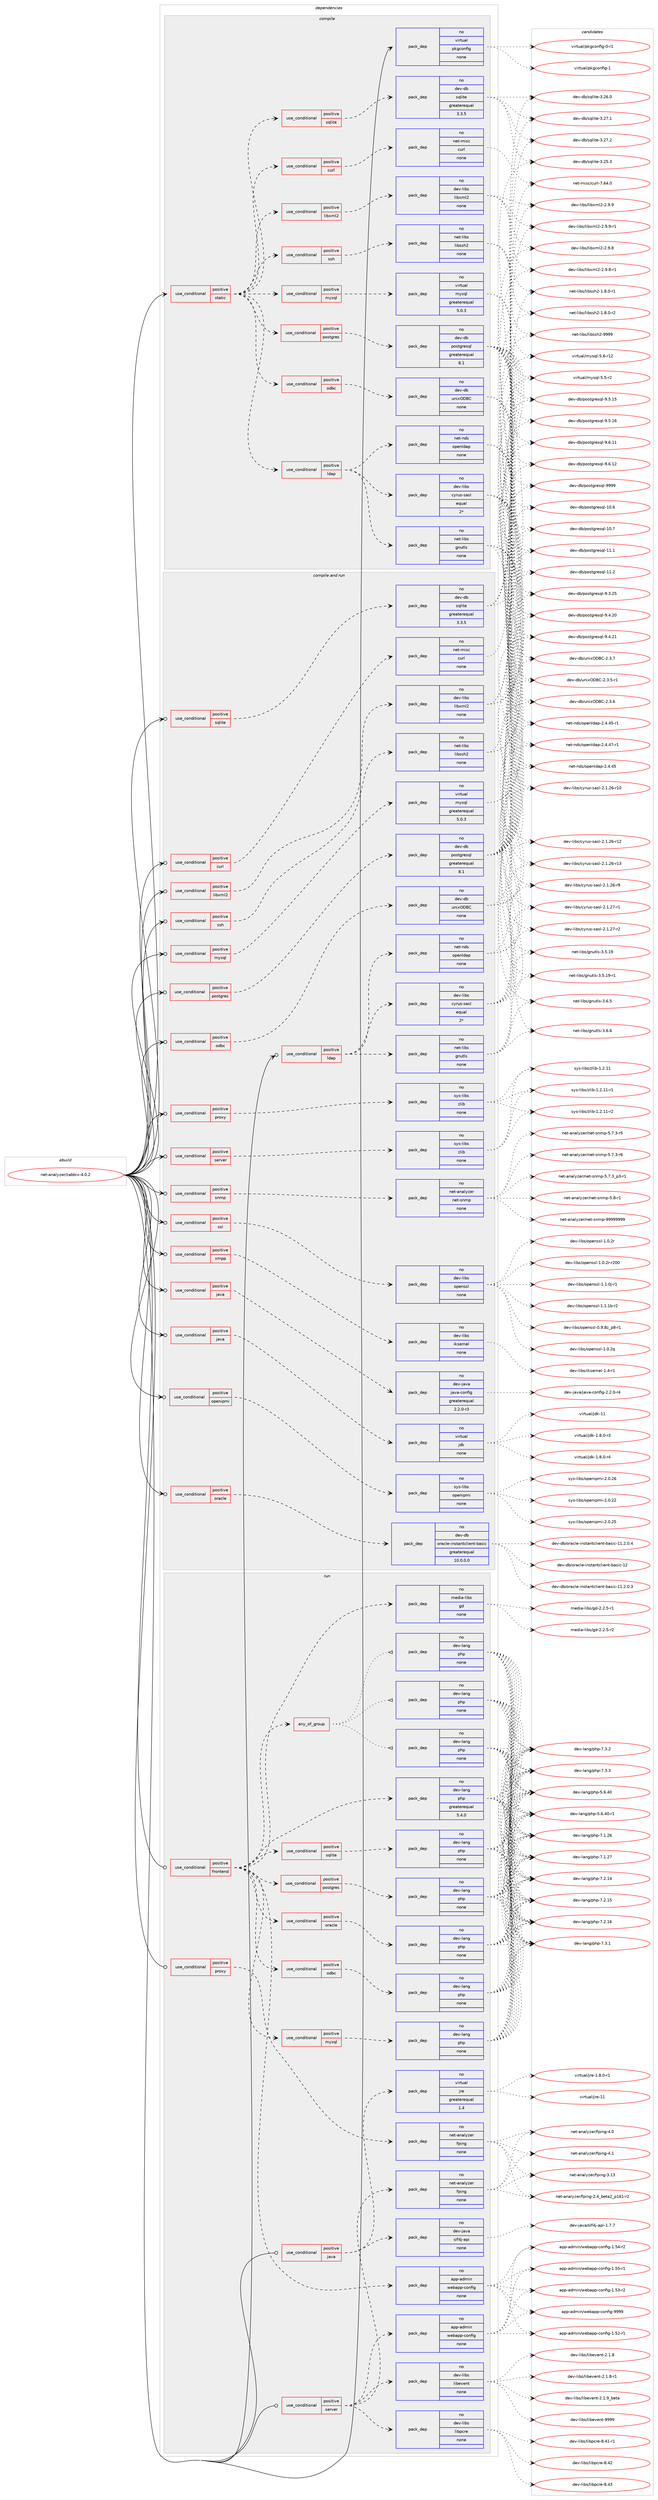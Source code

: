 digraph prolog {

# *************
# Graph options
# *************

newrank=true;
concentrate=true;
compound=true;
graph [rankdir=LR,fontname=Helvetica,fontsize=10,ranksep=1.5];#, ranksep=2.5, nodesep=0.2];
edge  [arrowhead=vee];
node  [fontname=Helvetica,fontsize=10];

# **********
# The ebuild
# **********

subgraph cluster_leftcol {
color=gray;
rank=same;
label=<<i>ebuild</i>>;
id [label="net-analyzer/zabbix-4.0.2", color=red, width=4, href="../net-analyzer/zabbix-4.0.2.svg"];
}

# ****************
# The dependencies
# ****************

subgraph cluster_midcol {
color=gray;
label=<<i>dependencies</i>>;
subgraph cluster_compile {
fillcolor="#eeeeee";
style=filled;
label=<<i>compile</i>>;
subgraph cond443445 {
dependency1649329 [label=<<TABLE BORDER="0" CELLBORDER="1" CELLSPACING="0" CELLPADDING="4"><TR><TD ROWSPAN="3" CELLPADDING="10">use_conditional</TD></TR><TR><TD>positive</TD></TR><TR><TD>static</TD></TR></TABLE>>, shape=none, color=red];
subgraph cond443446 {
dependency1649330 [label=<<TABLE BORDER="0" CELLBORDER="1" CELLSPACING="0" CELLPADDING="4"><TR><TD ROWSPAN="3" CELLPADDING="10">use_conditional</TD></TR><TR><TD>positive</TD></TR><TR><TD>ldap</TD></TR></TABLE>>, shape=none, color=red];
subgraph pack1179188 {
dependency1649331 [label=<<TABLE BORDER="0" CELLBORDER="1" CELLSPACING="0" CELLPADDING="4" WIDTH="220"><TR><TD ROWSPAN="6" CELLPADDING="30">pack_dep</TD></TR><TR><TD WIDTH="110">no</TD></TR><TR><TD>net-nds</TD></TR><TR><TD>openldap</TD></TR><TR><TD>none</TD></TR><TR><TD></TD></TR></TABLE>>, shape=none, color=blue];
}
dependency1649330:e -> dependency1649331:w [weight=20,style="dashed",arrowhead="vee"];
subgraph pack1179189 {
dependency1649332 [label=<<TABLE BORDER="0" CELLBORDER="1" CELLSPACING="0" CELLPADDING="4" WIDTH="220"><TR><TD ROWSPAN="6" CELLPADDING="30">pack_dep</TD></TR><TR><TD WIDTH="110">no</TD></TR><TR><TD>dev-libs</TD></TR><TR><TD>cyrus-sasl</TD></TR><TR><TD>equal</TD></TR><TR><TD>2*</TD></TR></TABLE>>, shape=none, color=blue];
}
dependency1649330:e -> dependency1649332:w [weight=20,style="dashed",arrowhead="vee"];
subgraph pack1179190 {
dependency1649333 [label=<<TABLE BORDER="0" CELLBORDER="1" CELLSPACING="0" CELLPADDING="4" WIDTH="220"><TR><TD ROWSPAN="6" CELLPADDING="30">pack_dep</TD></TR><TR><TD WIDTH="110">no</TD></TR><TR><TD>net-libs</TD></TR><TR><TD>gnutls</TD></TR><TR><TD>none</TD></TR><TR><TD></TD></TR></TABLE>>, shape=none, color=blue];
}
dependency1649330:e -> dependency1649333:w [weight=20,style="dashed",arrowhead="vee"];
}
dependency1649329:e -> dependency1649330:w [weight=20,style="dashed",arrowhead="vee"];
subgraph cond443447 {
dependency1649334 [label=<<TABLE BORDER="0" CELLBORDER="1" CELLSPACING="0" CELLPADDING="4"><TR><TD ROWSPAN="3" CELLPADDING="10">use_conditional</TD></TR><TR><TD>positive</TD></TR><TR><TD>mysql</TD></TR></TABLE>>, shape=none, color=red];
subgraph pack1179191 {
dependency1649335 [label=<<TABLE BORDER="0" CELLBORDER="1" CELLSPACING="0" CELLPADDING="4" WIDTH="220"><TR><TD ROWSPAN="6" CELLPADDING="30">pack_dep</TD></TR><TR><TD WIDTH="110">no</TD></TR><TR><TD>virtual</TD></TR><TR><TD>mysql</TD></TR><TR><TD>greaterequal</TD></TR><TR><TD>5.0.3</TD></TR></TABLE>>, shape=none, color=blue];
}
dependency1649334:e -> dependency1649335:w [weight=20,style="dashed",arrowhead="vee"];
}
dependency1649329:e -> dependency1649334:w [weight=20,style="dashed",arrowhead="vee"];
subgraph cond443448 {
dependency1649336 [label=<<TABLE BORDER="0" CELLBORDER="1" CELLSPACING="0" CELLPADDING="4"><TR><TD ROWSPAN="3" CELLPADDING="10">use_conditional</TD></TR><TR><TD>positive</TD></TR><TR><TD>sqlite</TD></TR></TABLE>>, shape=none, color=red];
subgraph pack1179192 {
dependency1649337 [label=<<TABLE BORDER="0" CELLBORDER="1" CELLSPACING="0" CELLPADDING="4" WIDTH="220"><TR><TD ROWSPAN="6" CELLPADDING="30">pack_dep</TD></TR><TR><TD WIDTH="110">no</TD></TR><TR><TD>dev-db</TD></TR><TR><TD>sqlite</TD></TR><TR><TD>greaterequal</TD></TR><TR><TD>3.3.5</TD></TR></TABLE>>, shape=none, color=blue];
}
dependency1649336:e -> dependency1649337:w [weight=20,style="dashed",arrowhead="vee"];
}
dependency1649329:e -> dependency1649336:w [weight=20,style="dashed",arrowhead="vee"];
subgraph cond443449 {
dependency1649338 [label=<<TABLE BORDER="0" CELLBORDER="1" CELLSPACING="0" CELLPADDING="4"><TR><TD ROWSPAN="3" CELLPADDING="10">use_conditional</TD></TR><TR><TD>positive</TD></TR><TR><TD>postgres</TD></TR></TABLE>>, shape=none, color=red];
subgraph pack1179193 {
dependency1649339 [label=<<TABLE BORDER="0" CELLBORDER="1" CELLSPACING="0" CELLPADDING="4" WIDTH="220"><TR><TD ROWSPAN="6" CELLPADDING="30">pack_dep</TD></TR><TR><TD WIDTH="110">no</TD></TR><TR><TD>dev-db</TD></TR><TR><TD>postgresql</TD></TR><TR><TD>greaterequal</TD></TR><TR><TD>8.1</TD></TR></TABLE>>, shape=none, color=blue];
}
dependency1649338:e -> dependency1649339:w [weight=20,style="dashed",arrowhead="vee"];
}
dependency1649329:e -> dependency1649338:w [weight=20,style="dashed",arrowhead="vee"];
subgraph cond443450 {
dependency1649340 [label=<<TABLE BORDER="0" CELLBORDER="1" CELLSPACING="0" CELLPADDING="4"><TR><TD ROWSPAN="3" CELLPADDING="10">use_conditional</TD></TR><TR><TD>positive</TD></TR><TR><TD>libxml2</TD></TR></TABLE>>, shape=none, color=red];
subgraph pack1179194 {
dependency1649341 [label=<<TABLE BORDER="0" CELLBORDER="1" CELLSPACING="0" CELLPADDING="4" WIDTH="220"><TR><TD ROWSPAN="6" CELLPADDING="30">pack_dep</TD></TR><TR><TD WIDTH="110">no</TD></TR><TR><TD>dev-libs</TD></TR><TR><TD>libxml2</TD></TR><TR><TD>none</TD></TR><TR><TD></TD></TR></TABLE>>, shape=none, color=blue];
}
dependency1649340:e -> dependency1649341:w [weight=20,style="dashed",arrowhead="vee"];
}
dependency1649329:e -> dependency1649340:w [weight=20,style="dashed",arrowhead="vee"];
subgraph cond443451 {
dependency1649342 [label=<<TABLE BORDER="0" CELLBORDER="1" CELLSPACING="0" CELLPADDING="4"><TR><TD ROWSPAN="3" CELLPADDING="10">use_conditional</TD></TR><TR><TD>positive</TD></TR><TR><TD>curl</TD></TR></TABLE>>, shape=none, color=red];
subgraph pack1179195 {
dependency1649343 [label=<<TABLE BORDER="0" CELLBORDER="1" CELLSPACING="0" CELLPADDING="4" WIDTH="220"><TR><TD ROWSPAN="6" CELLPADDING="30">pack_dep</TD></TR><TR><TD WIDTH="110">no</TD></TR><TR><TD>net-misc</TD></TR><TR><TD>curl</TD></TR><TR><TD>none</TD></TR><TR><TD></TD></TR></TABLE>>, shape=none, color=blue];
}
dependency1649342:e -> dependency1649343:w [weight=20,style="dashed",arrowhead="vee"];
}
dependency1649329:e -> dependency1649342:w [weight=20,style="dashed",arrowhead="vee"];
subgraph cond443452 {
dependency1649344 [label=<<TABLE BORDER="0" CELLBORDER="1" CELLSPACING="0" CELLPADDING="4"><TR><TD ROWSPAN="3" CELLPADDING="10">use_conditional</TD></TR><TR><TD>positive</TD></TR><TR><TD>ssh</TD></TR></TABLE>>, shape=none, color=red];
subgraph pack1179196 {
dependency1649345 [label=<<TABLE BORDER="0" CELLBORDER="1" CELLSPACING="0" CELLPADDING="4" WIDTH="220"><TR><TD ROWSPAN="6" CELLPADDING="30">pack_dep</TD></TR><TR><TD WIDTH="110">no</TD></TR><TR><TD>net-libs</TD></TR><TR><TD>libssh2</TD></TR><TR><TD>none</TD></TR><TR><TD></TD></TR></TABLE>>, shape=none, color=blue];
}
dependency1649344:e -> dependency1649345:w [weight=20,style="dashed",arrowhead="vee"];
}
dependency1649329:e -> dependency1649344:w [weight=20,style="dashed",arrowhead="vee"];
subgraph cond443453 {
dependency1649346 [label=<<TABLE BORDER="0" CELLBORDER="1" CELLSPACING="0" CELLPADDING="4"><TR><TD ROWSPAN="3" CELLPADDING="10">use_conditional</TD></TR><TR><TD>positive</TD></TR><TR><TD>odbc</TD></TR></TABLE>>, shape=none, color=red];
subgraph pack1179197 {
dependency1649347 [label=<<TABLE BORDER="0" CELLBORDER="1" CELLSPACING="0" CELLPADDING="4" WIDTH="220"><TR><TD ROWSPAN="6" CELLPADDING="30">pack_dep</TD></TR><TR><TD WIDTH="110">no</TD></TR><TR><TD>dev-db</TD></TR><TR><TD>unixODBC</TD></TR><TR><TD>none</TD></TR><TR><TD></TD></TR></TABLE>>, shape=none, color=blue];
}
dependency1649346:e -> dependency1649347:w [weight=20,style="dashed",arrowhead="vee"];
}
dependency1649329:e -> dependency1649346:w [weight=20,style="dashed",arrowhead="vee"];
}
id:e -> dependency1649329:w [weight=20,style="solid",arrowhead="vee"];
subgraph pack1179198 {
dependency1649348 [label=<<TABLE BORDER="0" CELLBORDER="1" CELLSPACING="0" CELLPADDING="4" WIDTH="220"><TR><TD ROWSPAN="6" CELLPADDING="30">pack_dep</TD></TR><TR><TD WIDTH="110">no</TD></TR><TR><TD>virtual</TD></TR><TR><TD>pkgconfig</TD></TR><TR><TD>none</TD></TR><TR><TD></TD></TR></TABLE>>, shape=none, color=blue];
}
id:e -> dependency1649348:w [weight=20,style="solid",arrowhead="vee"];
}
subgraph cluster_compileandrun {
fillcolor="#eeeeee";
style=filled;
label=<<i>compile and run</i>>;
subgraph cond443454 {
dependency1649349 [label=<<TABLE BORDER="0" CELLBORDER="1" CELLSPACING="0" CELLPADDING="4"><TR><TD ROWSPAN="3" CELLPADDING="10">use_conditional</TD></TR><TR><TD>positive</TD></TR><TR><TD>curl</TD></TR></TABLE>>, shape=none, color=red];
subgraph pack1179199 {
dependency1649350 [label=<<TABLE BORDER="0" CELLBORDER="1" CELLSPACING="0" CELLPADDING="4" WIDTH="220"><TR><TD ROWSPAN="6" CELLPADDING="30">pack_dep</TD></TR><TR><TD WIDTH="110">no</TD></TR><TR><TD>net-misc</TD></TR><TR><TD>curl</TD></TR><TR><TD>none</TD></TR><TR><TD></TD></TR></TABLE>>, shape=none, color=blue];
}
dependency1649349:e -> dependency1649350:w [weight=20,style="dashed",arrowhead="vee"];
}
id:e -> dependency1649349:w [weight=20,style="solid",arrowhead="odotvee"];
subgraph cond443455 {
dependency1649351 [label=<<TABLE BORDER="0" CELLBORDER="1" CELLSPACING="0" CELLPADDING="4"><TR><TD ROWSPAN="3" CELLPADDING="10">use_conditional</TD></TR><TR><TD>positive</TD></TR><TR><TD>java</TD></TR></TABLE>>, shape=none, color=red];
subgraph pack1179200 {
dependency1649352 [label=<<TABLE BORDER="0" CELLBORDER="1" CELLSPACING="0" CELLPADDING="4" WIDTH="220"><TR><TD ROWSPAN="6" CELLPADDING="30">pack_dep</TD></TR><TR><TD WIDTH="110">no</TD></TR><TR><TD>dev-java</TD></TR><TR><TD>java-config</TD></TR><TR><TD>greaterequal</TD></TR><TR><TD>2.2.0-r3</TD></TR></TABLE>>, shape=none, color=blue];
}
dependency1649351:e -> dependency1649352:w [weight=20,style="dashed",arrowhead="vee"];
}
id:e -> dependency1649351:w [weight=20,style="solid",arrowhead="odotvee"];
subgraph cond443456 {
dependency1649353 [label=<<TABLE BORDER="0" CELLBORDER="1" CELLSPACING="0" CELLPADDING="4"><TR><TD ROWSPAN="3" CELLPADDING="10">use_conditional</TD></TR><TR><TD>positive</TD></TR><TR><TD>java</TD></TR></TABLE>>, shape=none, color=red];
subgraph pack1179201 {
dependency1649354 [label=<<TABLE BORDER="0" CELLBORDER="1" CELLSPACING="0" CELLPADDING="4" WIDTH="220"><TR><TD ROWSPAN="6" CELLPADDING="30">pack_dep</TD></TR><TR><TD WIDTH="110">no</TD></TR><TR><TD>virtual</TD></TR><TR><TD>jdk</TD></TR><TR><TD>none</TD></TR><TR><TD></TD></TR></TABLE>>, shape=none, color=blue];
}
dependency1649353:e -> dependency1649354:w [weight=20,style="dashed",arrowhead="vee"];
}
id:e -> dependency1649353:w [weight=20,style="solid",arrowhead="odotvee"];
subgraph cond443457 {
dependency1649355 [label=<<TABLE BORDER="0" CELLBORDER="1" CELLSPACING="0" CELLPADDING="4"><TR><TD ROWSPAN="3" CELLPADDING="10">use_conditional</TD></TR><TR><TD>positive</TD></TR><TR><TD>ldap</TD></TR></TABLE>>, shape=none, color=red];
subgraph pack1179202 {
dependency1649356 [label=<<TABLE BORDER="0" CELLBORDER="1" CELLSPACING="0" CELLPADDING="4" WIDTH="220"><TR><TD ROWSPAN="6" CELLPADDING="30">pack_dep</TD></TR><TR><TD WIDTH="110">no</TD></TR><TR><TD>net-nds</TD></TR><TR><TD>openldap</TD></TR><TR><TD>none</TD></TR><TR><TD></TD></TR></TABLE>>, shape=none, color=blue];
}
dependency1649355:e -> dependency1649356:w [weight=20,style="dashed",arrowhead="vee"];
subgraph pack1179203 {
dependency1649357 [label=<<TABLE BORDER="0" CELLBORDER="1" CELLSPACING="0" CELLPADDING="4" WIDTH="220"><TR><TD ROWSPAN="6" CELLPADDING="30">pack_dep</TD></TR><TR><TD WIDTH="110">no</TD></TR><TR><TD>dev-libs</TD></TR><TR><TD>cyrus-sasl</TD></TR><TR><TD>equal</TD></TR><TR><TD>2*</TD></TR></TABLE>>, shape=none, color=blue];
}
dependency1649355:e -> dependency1649357:w [weight=20,style="dashed",arrowhead="vee"];
subgraph pack1179204 {
dependency1649358 [label=<<TABLE BORDER="0" CELLBORDER="1" CELLSPACING="0" CELLPADDING="4" WIDTH="220"><TR><TD ROWSPAN="6" CELLPADDING="30">pack_dep</TD></TR><TR><TD WIDTH="110">no</TD></TR><TR><TD>net-libs</TD></TR><TR><TD>gnutls</TD></TR><TR><TD>none</TD></TR><TR><TD></TD></TR></TABLE>>, shape=none, color=blue];
}
dependency1649355:e -> dependency1649358:w [weight=20,style="dashed",arrowhead="vee"];
}
id:e -> dependency1649355:w [weight=20,style="solid",arrowhead="odotvee"];
subgraph cond443458 {
dependency1649359 [label=<<TABLE BORDER="0" CELLBORDER="1" CELLSPACING="0" CELLPADDING="4"><TR><TD ROWSPAN="3" CELLPADDING="10">use_conditional</TD></TR><TR><TD>positive</TD></TR><TR><TD>libxml2</TD></TR></TABLE>>, shape=none, color=red];
subgraph pack1179205 {
dependency1649360 [label=<<TABLE BORDER="0" CELLBORDER="1" CELLSPACING="0" CELLPADDING="4" WIDTH="220"><TR><TD ROWSPAN="6" CELLPADDING="30">pack_dep</TD></TR><TR><TD WIDTH="110">no</TD></TR><TR><TD>dev-libs</TD></TR><TR><TD>libxml2</TD></TR><TR><TD>none</TD></TR><TR><TD></TD></TR></TABLE>>, shape=none, color=blue];
}
dependency1649359:e -> dependency1649360:w [weight=20,style="dashed",arrowhead="vee"];
}
id:e -> dependency1649359:w [weight=20,style="solid",arrowhead="odotvee"];
subgraph cond443459 {
dependency1649361 [label=<<TABLE BORDER="0" CELLBORDER="1" CELLSPACING="0" CELLPADDING="4"><TR><TD ROWSPAN="3" CELLPADDING="10">use_conditional</TD></TR><TR><TD>positive</TD></TR><TR><TD>mysql</TD></TR></TABLE>>, shape=none, color=red];
subgraph pack1179206 {
dependency1649362 [label=<<TABLE BORDER="0" CELLBORDER="1" CELLSPACING="0" CELLPADDING="4" WIDTH="220"><TR><TD ROWSPAN="6" CELLPADDING="30">pack_dep</TD></TR><TR><TD WIDTH="110">no</TD></TR><TR><TD>virtual</TD></TR><TR><TD>mysql</TD></TR><TR><TD>greaterequal</TD></TR><TR><TD>5.0.3</TD></TR></TABLE>>, shape=none, color=blue];
}
dependency1649361:e -> dependency1649362:w [weight=20,style="dashed",arrowhead="vee"];
}
id:e -> dependency1649361:w [weight=20,style="solid",arrowhead="odotvee"];
subgraph cond443460 {
dependency1649363 [label=<<TABLE BORDER="0" CELLBORDER="1" CELLSPACING="0" CELLPADDING="4"><TR><TD ROWSPAN="3" CELLPADDING="10">use_conditional</TD></TR><TR><TD>positive</TD></TR><TR><TD>odbc</TD></TR></TABLE>>, shape=none, color=red];
subgraph pack1179207 {
dependency1649364 [label=<<TABLE BORDER="0" CELLBORDER="1" CELLSPACING="0" CELLPADDING="4" WIDTH="220"><TR><TD ROWSPAN="6" CELLPADDING="30">pack_dep</TD></TR><TR><TD WIDTH="110">no</TD></TR><TR><TD>dev-db</TD></TR><TR><TD>unixODBC</TD></TR><TR><TD>none</TD></TR><TR><TD></TD></TR></TABLE>>, shape=none, color=blue];
}
dependency1649363:e -> dependency1649364:w [weight=20,style="dashed",arrowhead="vee"];
}
id:e -> dependency1649363:w [weight=20,style="solid",arrowhead="odotvee"];
subgraph cond443461 {
dependency1649365 [label=<<TABLE BORDER="0" CELLBORDER="1" CELLSPACING="0" CELLPADDING="4"><TR><TD ROWSPAN="3" CELLPADDING="10">use_conditional</TD></TR><TR><TD>positive</TD></TR><TR><TD>openipmi</TD></TR></TABLE>>, shape=none, color=red];
subgraph pack1179208 {
dependency1649366 [label=<<TABLE BORDER="0" CELLBORDER="1" CELLSPACING="0" CELLPADDING="4" WIDTH="220"><TR><TD ROWSPAN="6" CELLPADDING="30">pack_dep</TD></TR><TR><TD WIDTH="110">no</TD></TR><TR><TD>sys-libs</TD></TR><TR><TD>openipmi</TD></TR><TR><TD>none</TD></TR><TR><TD></TD></TR></TABLE>>, shape=none, color=blue];
}
dependency1649365:e -> dependency1649366:w [weight=20,style="dashed",arrowhead="vee"];
}
id:e -> dependency1649365:w [weight=20,style="solid",arrowhead="odotvee"];
subgraph cond443462 {
dependency1649367 [label=<<TABLE BORDER="0" CELLBORDER="1" CELLSPACING="0" CELLPADDING="4"><TR><TD ROWSPAN="3" CELLPADDING="10">use_conditional</TD></TR><TR><TD>positive</TD></TR><TR><TD>oracle</TD></TR></TABLE>>, shape=none, color=red];
subgraph pack1179209 {
dependency1649368 [label=<<TABLE BORDER="0" CELLBORDER="1" CELLSPACING="0" CELLPADDING="4" WIDTH="220"><TR><TD ROWSPAN="6" CELLPADDING="30">pack_dep</TD></TR><TR><TD WIDTH="110">no</TD></TR><TR><TD>dev-db</TD></TR><TR><TD>oracle-instantclient-basic</TD></TR><TR><TD>greaterequal</TD></TR><TR><TD>10.0.0.0</TD></TR></TABLE>>, shape=none, color=blue];
}
dependency1649367:e -> dependency1649368:w [weight=20,style="dashed",arrowhead="vee"];
}
id:e -> dependency1649367:w [weight=20,style="solid",arrowhead="odotvee"];
subgraph cond443463 {
dependency1649369 [label=<<TABLE BORDER="0" CELLBORDER="1" CELLSPACING="0" CELLPADDING="4"><TR><TD ROWSPAN="3" CELLPADDING="10">use_conditional</TD></TR><TR><TD>positive</TD></TR><TR><TD>postgres</TD></TR></TABLE>>, shape=none, color=red];
subgraph pack1179210 {
dependency1649370 [label=<<TABLE BORDER="0" CELLBORDER="1" CELLSPACING="0" CELLPADDING="4" WIDTH="220"><TR><TD ROWSPAN="6" CELLPADDING="30">pack_dep</TD></TR><TR><TD WIDTH="110">no</TD></TR><TR><TD>dev-db</TD></TR><TR><TD>postgresql</TD></TR><TR><TD>greaterequal</TD></TR><TR><TD>8.1</TD></TR></TABLE>>, shape=none, color=blue];
}
dependency1649369:e -> dependency1649370:w [weight=20,style="dashed",arrowhead="vee"];
}
id:e -> dependency1649369:w [weight=20,style="solid",arrowhead="odotvee"];
subgraph cond443464 {
dependency1649371 [label=<<TABLE BORDER="0" CELLBORDER="1" CELLSPACING="0" CELLPADDING="4"><TR><TD ROWSPAN="3" CELLPADDING="10">use_conditional</TD></TR><TR><TD>positive</TD></TR><TR><TD>proxy</TD></TR></TABLE>>, shape=none, color=red];
subgraph pack1179211 {
dependency1649372 [label=<<TABLE BORDER="0" CELLBORDER="1" CELLSPACING="0" CELLPADDING="4" WIDTH="220"><TR><TD ROWSPAN="6" CELLPADDING="30">pack_dep</TD></TR><TR><TD WIDTH="110">no</TD></TR><TR><TD>sys-libs</TD></TR><TR><TD>zlib</TD></TR><TR><TD>none</TD></TR><TR><TD></TD></TR></TABLE>>, shape=none, color=blue];
}
dependency1649371:e -> dependency1649372:w [weight=20,style="dashed",arrowhead="vee"];
}
id:e -> dependency1649371:w [weight=20,style="solid",arrowhead="odotvee"];
subgraph cond443465 {
dependency1649373 [label=<<TABLE BORDER="0" CELLBORDER="1" CELLSPACING="0" CELLPADDING="4"><TR><TD ROWSPAN="3" CELLPADDING="10">use_conditional</TD></TR><TR><TD>positive</TD></TR><TR><TD>server</TD></TR></TABLE>>, shape=none, color=red];
subgraph pack1179212 {
dependency1649374 [label=<<TABLE BORDER="0" CELLBORDER="1" CELLSPACING="0" CELLPADDING="4" WIDTH="220"><TR><TD ROWSPAN="6" CELLPADDING="30">pack_dep</TD></TR><TR><TD WIDTH="110">no</TD></TR><TR><TD>sys-libs</TD></TR><TR><TD>zlib</TD></TR><TR><TD>none</TD></TR><TR><TD></TD></TR></TABLE>>, shape=none, color=blue];
}
dependency1649373:e -> dependency1649374:w [weight=20,style="dashed",arrowhead="vee"];
}
id:e -> dependency1649373:w [weight=20,style="solid",arrowhead="odotvee"];
subgraph cond443466 {
dependency1649375 [label=<<TABLE BORDER="0" CELLBORDER="1" CELLSPACING="0" CELLPADDING="4"><TR><TD ROWSPAN="3" CELLPADDING="10">use_conditional</TD></TR><TR><TD>positive</TD></TR><TR><TD>snmp</TD></TR></TABLE>>, shape=none, color=red];
subgraph pack1179213 {
dependency1649376 [label=<<TABLE BORDER="0" CELLBORDER="1" CELLSPACING="0" CELLPADDING="4" WIDTH="220"><TR><TD ROWSPAN="6" CELLPADDING="30">pack_dep</TD></TR><TR><TD WIDTH="110">no</TD></TR><TR><TD>net-analyzer</TD></TR><TR><TD>net-snmp</TD></TR><TR><TD>none</TD></TR><TR><TD></TD></TR></TABLE>>, shape=none, color=blue];
}
dependency1649375:e -> dependency1649376:w [weight=20,style="dashed",arrowhead="vee"];
}
id:e -> dependency1649375:w [weight=20,style="solid",arrowhead="odotvee"];
subgraph cond443467 {
dependency1649377 [label=<<TABLE BORDER="0" CELLBORDER="1" CELLSPACING="0" CELLPADDING="4"><TR><TD ROWSPAN="3" CELLPADDING="10">use_conditional</TD></TR><TR><TD>positive</TD></TR><TR><TD>sqlite</TD></TR></TABLE>>, shape=none, color=red];
subgraph pack1179214 {
dependency1649378 [label=<<TABLE BORDER="0" CELLBORDER="1" CELLSPACING="0" CELLPADDING="4" WIDTH="220"><TR><TD ROWSPAN="6" CELLPADDING="30">pack_dep</TD></TR><TR><TD WIDTH="110">no</TD></TR><TR><TD>dev-db</TD></TR><TR><TD>sqlite</TD></TR><TR><TD>greaterequal</TD></TR><TR><TD>3.3.5</TD></TR></TABLE>>, shape=none, color=blue];
}
dependency1649377:e -> dependency1649378:w [weight=20,style="dashed",arrowhead="vee"];
}
id:e -> dependency1649377:w [weight=20,style="solid",arrowhead="odotvee"];
subgraph cond443468 {
dependency1649379 [label=<<TABLE BORDER="0" CELLBORDER="1" CELLSPACING="0" CELLPADDING="4"><TR><TD ROWSPAN="3" CELLPADDING="10">use_conditional</TD></TR><TR><TD>positive</TD></TR><TR><TD>ssh</TD></TR></TABLE>>, shape=none, color=red];
subgraph pack1179215 {
dependency1649380 [label=<<TABLE BORDER="0" CELLBORDER="1" CELLSPACING="0" CELLPADDING="4" WIDTH="220"><TR><TD ROWSPAN="6" CELLPADDING="30">pack_dep</TD></TR><TR><TD WIDTH="110">no</TD></TR><TR><TD>net-libs</TD></TR><TR><TD>libssh2</TD></TR><TR><TD>none</TD></TR><TR><TD></TD></TR></TABLE>>, shape=none, color=blue];
}
dependency1649379:e -> dependency1649380:w [weight=20,style="dashed",arrowhead="vee"];
}
id:e -> dependency1649379:w [weight=20,style="solid",arrowhead="odotvee"];
subgraph cond443469 {
dependency1649381 [label=<<TABLE BORDER="0" CELLBORDER="1" CELLSPACING="0" CELLPADDING="4"><TR><TD ROWSPAN="3" CELLPADDING="10">use_conditional</TD></TR><TR><TD>positive</TD></TR><TR><TD>ssl</TD></TR></TABLE>>, shape=none, color=red];
subgraph pack1179216 {
dependency1649382 [label=<<TABLE BORDER="0" CELLBORDER="1" CELLSPACING="0" CELLPADDING="4" WIDTH="220"><TR><TD ROWSPAN="6" CELLPADDING="30">pack_dep</TD></TR><TR><TD WIDTH="110">no</TD></TR><TR><TD>dev-libs</TD></TR><TR><TD>openssl</TD></TR><TR><TD>none</TD></TR><TR><TD></TD></TR></TABLE>>, shape=none, color=blue];
}
dependency1649381:e -> dependency1649382:w [weight=20,style="dashed",arrowhead="vee"];
}
id:e -> dependency1649381:w [weight=20,style="solid",arrowhead="odotvee"];
subgraph cond443470 {
dependency1649383 [label=<<TABLE BORDER="0" CELLBORDER="1" CELLSPACING="0" CELLPADDING="4"><TR><TD ROWSPAN="3" CELLPADDING="10">use_conditional</TD></TR><TR><TD>positive</TD></TR><TR><TD>xmpp</TD></TR></TABLE>>, shape=none, color=red];
subgraph pack1179217 {
dependency1649384 [label=<<TABLE BORDER="0" CELLBORDER="1" CELLSPACING="0" CELLPADDING="4" WIDTH="220"><TR><TD ROWSPAN="6" CELLPADDING="30">pack_dep</TD></TR><TR><TD WIDTH="110">no</TD></TR><TR><TD>dev-libs</TD></TR><TR><TD>iksemel</TD></TR><TR><TD>none</TD></TR><TR><TD></TD></TR></TABLE>>, shape=none, color=blue];
}
dependency1649383:e -> dependency1649384:w [weight=20,style="dashed",arrowhead="vee"];
}
id:e -> dependency1649383:w [weight=20,style="solid",arrowhead="odotvee"];
}
subgraph cluster_run {
fillcolor="#eeeeee";
style=filled;
label=<<i>run</i>>;
subgraph cond443471 {
dependency1649385 [label=<<TABLE BORDER="0" CELLBORDER="1" CELLSPACING="0" CELLPADDING="4"><TR><TD ROWSPAN="3" CELLPADDING="10">use_conditional</TD></TR><TR><TD>positive</TD></TR><TR><TD>frontend</TD></TR></TABLE>>, shape=none, color=red];
subgraph pack1179218 {
dependency1649386 [label=<<TABLE BORDER="0" CELLBORDER="1" CELLSPACING="0" CELLPADDING="4" WIDTH="220"><TR><TD ROWSPAN="6" CELLPADDING="30">pack_dep</TD></TR><TR><TD WIDTH="110">no</TD></TR><TR><TD>dev-lang</TD></TR><TR><TD>php</TD></TR><TR><TD>greaterequal</TD></TR><TR><TD>5.4.0</TD></TR></TABLE>>, shape=none, color=blue];
}
dependency1649385:e -> dependency1649386:w [weight=20,style="dashed",arrowhead="vee"];
subgraph any25921 {
dependency1649387 [label=<<TABLE BORDER="0" CELLBORDER="1" CELLSPACING="0" CELLPADDING="4"><TR><TD CELLPADDING="10">any_of_group</TD></TR></TABLE>>, shape=none, color=red];subgraph pack1179219 {
dependency1649388 [label=<<TABLE BORDER="0" CELLBORDER="1" CELLSPACING="0" CELLPADDING="4" WIDTH="220"><TR><TD ROWSPAN="6" CELLPADDING="30">pack_dep</TD></TR><TR><TD WIDTH="110">no</TD></TR><TR><TD>dev-lang</TD></TR><TR><TD>php</TD></TR><TR><TD>none</TD></TR><TR><TD></TD></TR></TABLE>>, shape=none, color=blue];
}
dependency1649387:e -> dependency1649388:w [weight=20,style="dotted",arrowhead="oinv"];
subgraph pack1179220 {
dependency1649389 [label=<<TABLE BORDER="0" CELLBORDER="1" CELLSPACING="0" CELLPADDING="4" WIDTH="220"><TR><TD ROWSPAN="6" CELLPADDING="30">pack_dep</TD></TR><TR><TD WIDTH="110">no</TD></TR><TR><TD>dev-lang</TD></TR><TR><TD>php</TD></TR><TR><TD>none</TD></TR><TR><TD></TD></TR></TABLE>>, shape=none, color=blue];
}
dependency1649387:e -> dependency1649389:w [weight=20,style="dotted",arrowhead="oinv"];
subgraph pack1179221 {
dependency1649390 [label=<<TABLE BORDER="0" CELLBORDER="1" CELLSPACING="0" CELLPADDING="4" WIDTH="220"><TR><TD ROWSPAN="6" CELLPADDING="30">pack_dep</TD></TR><TR><TD WIDTH="110">no</TD></TR><TR><TD>dev-lang</TD></TR><TR><TD>php</TD></TR><TR><TD>none</TD></TR><TR><TD></TD></TR></TABLE>>, shape=none, color=blue];
}
dependency1649387:e -> dependency1649390:w [weight=20,style="dotted",arrowhead="oinv"];
}
dependency1649385:e -> dependency1649387:w [weight=20,style="dashed",arrowhead="vee"];
subgraph cond443472 {
dependency1649391 [label=<<TABLE BORDER="0" CELLBORDER="1" CELLSPACING="0" CELLPADDING="4"><TR><TD ROWSPAN="3" CELLPADDING="10">use_conditional</TD></TR><TR><TD>positive</TD></TR><TR><TD>mysql</TD></TR></TABLE>>, shape=none, color=red];
subgraph pack1179222 {
dependency1649392 [label=<<TABLE BORDER="0" CELLBORDER="1" CELLSPACING="0" CELLPADDING="4" WIDTH="220"><TR><TD ROWSPAN="6" CELLPADDING="30">pack_dep</TD></TR><TR><TD WIDTH="110">no</TD></TR><TR><TD>dev-lang</TD></TR><TR><TD>php</TD></TR><TR><TD>none</TD></TR><TR><TD></TD></TR></TABLE>>, shape=none, color=blue];
}
dependency1649391:e -> dependency1649392:w [weight=20,style="dashed",arrowhead="vee"];
}
dependency1649385:e -> dependency1649391:w [weight=20,style="dashed",arrowhead="vee"];
subgraph cond443473 {
dependency1649393 [label=<<TABLE BORDER="0" CELLBORDER="1" CELLSPACING="0" CELLPADDING="4"><TR><TD ROWSPAN="3" CELLPADDING="10">use_conditional</TD></TR><TR><TD>positive</TD></TR><TR><TD>odbc</TD></TR></TABLE>>, shape=none, color=red];
subgraph pack1179223 {
dependency1649394 [label=<<TABLE BORDER="0" CELLBORDER="1" CELLSPACING="0" CELLPADDING="4" WIDTH="220"><TR><TD ROWSPAN="6" CELLPADDING="30">pack_dep</TD></TR><TR><TD WIDTH="110">no</TD></TR><TR><TD>dev-lang</TD></TR><TR><TD>php</TD></TR><TR><TD>none</TD></TR><TR><TD></TD></TR></TABLE>>, shape=none, color=blue];
}
dependency1649393:e -> dependency1649394:w [weight=20,style="dashed",arrowhead="vee"];
}
dependency1649385:e -> dependency1649393:w [weight=20,style="dashed",arrowhead="vee"];
subgraph cond443474 {
dependency1649395 [label=<<TABLE BORDER="0" CELLBORDER="1" CELLSPACING="0" CELLPADDING="4"><TR><TD ROWSPAN="3" CELLPADDING="10">use_conditional</TD></TR><TR><TD>positive</TD></TR><TR><TD>oracle</TD></TR></TABLE>>, shape=none, color=red];
subgraph pack1179224 {
dependency1649396 [label=<<TABLE BORDER="0" CELLBORDER="1" CELLSPACING="0" CELLPADDING="4" WIDTH="220"><TR><TD ROWSPAN="6" CELLPADDING="30">pack_dep</TD></TR><TR><TD WIDTH="110">no</TD></TR><TR><TD>dev-lang</TD></TR><TR><TD>php</TD></TR><TR><TD>none</TD></TR><TR><TD></TD></TR></TABLE>>, shape=none, color=blue];
}
dependency1649395:e -> dependency1649396:w [weight=20,style="dashed",arrowhead="vee"];
}
dependency1649385:e -> dependency1649395:w [weight=20,style="dashed",arrowhead="vee"];
subgraph cond443475 {
dependency1649397 [label=<<TABLE BORDER="0" CELLBORDER="1" CELLSPACING="0" CELLPADDING="4"><TR><TD ROWSPAN="3" CELLPADDING="10">use_conditional</TD></TR><TR><TD>positive</TD></TR><TR><TD>postgres</TD></TR></TABLE>>, shape=none, color=red];
subgraph pack1179225 {
dependency1649398 [label=<<TABLE BORDER="0" CELLBORDER="1" CELLSPACING="0" CELLPADDING="4" WIDTH="220"><TR><TD ROWSPAN="6" CELLPADDING="30">pack_dep</TD></TR><TR><TD WIDTH="110">no</TD></TR><TR><TD>dev-lang</TD></TR><TR><TD>php</TD></TR><TR><TD>none</TD></TR><TR><TD></TD></TR></TABLE>>, shape=none, color=blue];
}
dependency1649397:e -> dependency1649398:w [weight=20,style="dashed",arrowhead="vee"];
}
dependency1649385:e -> dependency1649397:w [weight=20,style="dashed",arrowhead="vee"];
subgraph cond443476 {
dependency1649399 [label=<<TABLE BORDER="0" CELLBORDER="1" CELLSPACING="0" CELLPADDING="4"><TR><TD ROWSPAN="3" CELLPADDING="10">use_conditional</TD></TR><TR><TD>positive</TD></TR><TR><TD>sqlite</TD></TR></TABLE>>, shape=none, color=red];
subgraph pack1179226 {
dependency1649400 [label=<<TABLE BORDER="0" CELLBORDER="1" CELLSPACING="0" CELLPADDING="4" WIDTH="220"><TR><TD ROWSPAN="6" CELLPADDING="30">pack_dep</TD></TR><TR><TD WIDTH="110">no</TD></TR><TR><TD>dev-lang</TD></TR><TR><TD>php</TD></TR><TR><TD>none</TD></TR><TR><TD></TD></TR></TABLE>>, shape=none, color=blue];
}
dependency1649399:e -> dependency1649400:w [weight=20,style="dashed",arrowhead="vee"];
}
dependency1649385:e -> dependency1649399:w [weight=20,style="dashed",arrowhead="vee"];
subgraph pack1179227 {
dependency1649401 [label=<<TABLE BORDER="0" CELLBORDER="1" CELLSPACING="0" CELLPADDING="4" WIDTH="220"><TR><TD ROWSPAN="6" CELLPADDING="30">pack_dep</TD></TR><TR><TD WIDTH="110">no</TD></TR><TR><TD>media-libs</TD></TR><TR><TD>gd</TD></TR><TR><TD>none</TD></TR><TR><TD></TD></TR></TABLE>>, shape=none, color=blue];
}
dependency1649385:e -> dependency1649401:w [weight=20,style="dashed",arrowhead="vee"];
subgraph pack1179228 {
dependency1649402 [label=<<TABLE BORDER="0" CELLBORDER="1" CELLSPACING="0" CELLPADDING="4" WIDTH="220"><TR><TD ROWSPAN="6" CELLPADDING="30">pack_dep</TD></TR><TR><TD WIDTH="110">no</TD></TR><TR><TD>app-admin</TD></TR><TR><TD>webapp-config</TD></TR><TR><TD>none</TD></TR><TR><TD></TD></TR></TABLE>>, shape=none, color=blue];
}
dependency1649385:e -> dependency1649402:w [weight=20,style="dashed",arrowhead="vee"];
}
id:e -> dependency1649385:w [weight=20,style="solid",arrowhead="odot"];
subgraph cond443477 {
dependency1649403 [label=<<TABLE BORDER="0" CELLBORDER="1" CELLSPACING="0" CELLPADDING="4"><TR><TD ROWSPAN="3" CELLPADDING="10">use_conditional</TD></TR><TR><TD>positive</TD></TR><TR><TD>java</TD></TR></TABLE>>, shape=none, color=red];
subgraph pack1179229 {
dependency1649404 [label=<<TABLE BORDER="0" CELLBORDER="1" CELLSPACING="0" CELLPADDING="4" WIDTH="220"><TR><TD ROWSPAN="6" CELLPADDING="30">pack_dep</TD></TR><TR><TD WIDTH="110">no</TD></TR><TR><TD>virtual</TD></TR><TR><TD>jre</TD></TR><TR><TD>greaterequal</TD></TR><TR><TD>1.4</TD></TR></TABLE>>, shape=none, color=blue];
}
dependency1649403:e -> dependency1649404:w [weight=20,style="dashed",arrowhead="vee"];
subgraph pack1179230 {
dependency1649405 [label=<<TABLE BORDER="0" CELLBORDER="1" CELLSPACING="0" CELLPADDING="4" WIDTH="220"><TR><TD ROWSPAN="6" CELLPADDING="30">pack_dep</TD></TR><TR><TD WIDTH="110">no</TD></TR><TR><TD>dev-java</TD></TR><TR><TD>slf4j-api</TD></TR><TR><TD>none</TD></TR><TR><TD></TD></TR></TABLE>>, shape=none, color=blue];
}
dependency1649403:e -> dependency1649405:w [weight=20,style="dashed",arrowhead="vee"];
}
id:e -> dependency1649403:w [weight=20,style="solid",arrowhead="odot"];
subgraph cond443478 {
dependency1649406 [label=<<TABLE BORDER="0" CELLBORDER="1" CELLSPACING="0" CELLPADDING="4"><TR><TD ROWSPAN="3" CELLPADDING="10">use_conditional</TD></TR><TR><TD>positive</TD></TR><TR><TD>proxy</TD></TR></TABLE>>, shape=none, color=red];
subgraph pack1179231 {
dependency1649407 [label=<<TABLE BORDER="0" CELLBORDER="1" CELLSPACING="0" CELLPADDING="4" WIDTH="220"><TR><TD ROWSPAN="6" CELLPADDING="30">pack_dep</TD></TR><TR><TD WIDTH="110">no</TD></TR><TR><TD>net-analyzer</TD></TR><TR><TD>fping</TD></TR><TR><TD>none</TD></TR><TR><TD></TD></TR></TABLE>>, shape=none, color=blue];
}
dependency1649406:e -> dependency1649407:w [weight=20,style="dashed",arrowhead="vee"];
}
id:e -> dependency1649406:w [weight=20,style="solid",arrowhead="odot"];
subgraph cond443479 {
dependency1649408 [label=<<TABLE BORDER="0" CELLBORDER="1" CELLSPACING="0" CELLPADDING="4"><TR><TD ROWSPAN="3" CELLPADDING="10">use_conditional</TD></TR><TR><TD>positive</TD></TR><TR><TD>server</TD></TR></TABLE>>, shape=none, color=red];
subgraph pack1179232 {
dependency1649409 [label=<<TABLE BORDER="0" CELLBORDER="1" CELLSPACING="0" CELLPADDING="4" WIDTH="220"><TR><TD ROWSPAN="6" CELLPADDING="30">pack_dep</TD></TR><TR><TD WIDTH="110">no</TD></TR><TR><TD>net-analyzer</TD></TR><TR><TD>fping</TD></TR><TR><TD>none</TD></TR><TR><TD></TD></TR></TABLE>>, shape=none, color=blue];
}
dependency1649408:e -> dependency1649409:w [weight=20,style="dashed",arrowhead="vee"];
subgraph pack1179233 {
dependency1649410 [label=<<TABLE BORDER="0" CELLBORDER="1" CELLSPACING="0" CELLPADDING="4" WIDTH="220"><TR><TD ROWSPAN="6" CELLPADDING="30">pack_dep</TD></TR><TR><TD WIDTH="110">no</TD></TR><TR><TD>app-admin</TD></TR><TR><TD>webapp-config</TD></TR><TR><TD>none</TD></TR><TR><TD></TD></TR></TABLE>>, shape=none, color=blue];
}
dependency1649408:e -> dependency1649410:w [weight=20,style="dashed",arrowhead="vee"];
subgraph pack1179234 {
dependency1649411 [label=<<TABLE BORDER="0" CELLBORDER="1" CELLSPACING="0" CELLPADDING="4" WIDTH="220"><TR><TD ROWSPAN="6" CELLPADDING="30">pack_dep</TD></TR><TR><TD WIDTH="110">no</TD></TR><TR><TD>dev-libs</TD></TR><TR><TD>libpcre</TD></TR><TR><TD>none</TD></TR><TR><TD></TD></TR></TABLE>>, shape=none, color=blue];
}
dependency1649408:e -> dependency1649411:w [weight=20,style="dashed",arrowhead="vee"];
subgraph pack1179235 {
dependency1649412 [label=<<TABLE BORDER="0" CELLBORDER="1" CELLSPACING="0" CELLPADDING="4" WIDTH="220"><TR><TD ROWSPAN="6" CELLPADDING="30">pack_dep</TD></TR><TR><TD WIDTH="110">no</TD></TR><TR><TD>dev-libs</TD></TR><TR><TD>libevent</TD></TR><TR><TD>none</TD></TR><TR><TD></TD></TR></TABLE>>, shape=none, color=blue];
}
dependency1649408:e -> dependency1649412:w [weight=20,style="dashed",arrowhead="vee"];
}
id:e -> dependency1649408:w [weight=20,style="solid",arrowhead="odot"];
}
}

# **************
# The candidates
# **************

subgraph cluster_choices {
rank=same;
color=gray;
label=<<i>candidates</i>>;

subgraph choice1179188 {
color=black;
nodesep=1;
choice11010111645110100115471111121011101081009711245504652465253 [label="net-nds/openldap-2.4.45", color=red, width=4,href="../net-nds/openldap-2.4.45.svg"];
choice110101116451101001154711111210111010810097112455046524652534511449 [label="net-nds/openldap-2.4.45-r1", color=red, width=4,href="../net-nds/openldap-2.4.45-r1.svg"];
choice110101116451101001154711111210111010810097112455046524652554511449 [label="net-nds/openldap-2.4.47-r1", color=red, width=4,href="../net-nds/openldap-2.4.47-r1.svg"];
dependency1649331:e -> choice11010111645110100115471111121011101081009711245504652465253:w [style=dotted,weight="100"];
dependency1649331:e -> choice110101116451101001154711111210111010810097112455046524652534511449:w [style=dotted,weight="100"];
dependency1649331:e -> choice110101116451101001154711111210111010810097112455046524652554511449:w [style=dotted,weight="100"];
}
subgraph choice1179189 {
color=black;
nodesep=1;
choice10010111845108105981154799121114117115451159711510845504649465054451144948 [label="dev-libs/cyrus-sasl-2.1.26-r10", color=red, width=4,href="../dev-libs/cyrus-sasl-2.1.26-r10.svg"];
choice10010111845108105981154799121114117115451159711510845504649465054451144950 [label="dev-libs/cyrus-sasl-2.1.26-r12", color=red, width=4,href="../dev-libs/cyrus-sasl-2.1.26-r12.svg"];
choice10010111845108105981154799121114117115451159711510845504649465054451144951 [label="dev-libs/cyrus-sasl-2.1.26-r13", color=red, width=4,href="../dev-libs/cyrus-sasl-2.1.26-r13.svg"];
choice100101118451081059811547991211141171154511597115108455046494650544511457 [label="dev-libs/cyrus-sasl-2.1.26-r9", color=red, width=4,href="../dev-libs/cyrus-sasl-2.1.26-r9.svg"];
choice100101118451081059811547991211141171154511597115108455046494650554511449 [label="dev-libs/cyrus-sasl-2.1.27-r1", color=red, width=4,href="../dev-libs/cyrus-sasl-2.1.27-r1.svg"];
choice100101118451081059811547991211141171154511597115108455046494650554511450 [label="dev-libs/cyrus-sasl-2.1.27-r2", color=red, width=4,href="../dev-libs/cyrus-sasl-2.1.27-r2.svg"];
dependency1649332:e -> choice10010111845108105981154799121114117115451159711510845504649465054451144948:w [style=dotted,weight="100"];
dependency1649332:e -> choice10010111845108105981154799121114117115451159711510845504649465054451144950:w [style=dotted,weight="100"];
dependency1649332:e -> choice10010111845108105981154799121114117115451159711510845504649465054451144951:w [style=dotted,weight="100"];
dependency1649332:e -> choice100101118451081059811547991211141171154511597115108455046494650544511457:w [style=dotted,weight="100"];
dependency1649332:e -> choice100101118451081059811547991211141171154511597115108455046494650554511449:w [style=dotted,weight="100"];
dependency1649332:e -> choice100101118451081059811547991211141171154511597115108455046494650554511450:w [style=dotted,weight="100"];
}
subgraph choice1179190 {
color=black;
nodesep=1;
choice11010111645108105981154710311011711610811545514653464957 [label="net-libs/gnutls-3.5.19", color=red, width=4,href="../net-libs/gnutls-3.5.19.svg"];
choice110101116451081059811547103110117116108115455146534649574511449 [label="net-libs/gnutls-3.5.19-r1", color=red, width=4,href="../net-libs/gnutls-3.5.19-r1.svg"];
choice110101116451081059811547103110117116108115455146544653 [label="net-libs/gnutls-3.6.5", color=red, width=4,href="../net-libs/gnutls-3.6.5.svg"];
choice110101116451081059811547103110117116108115455146544654 [label="net-libs/gnutls-3.6.6", color=red, width=4,href="../net-libs/gnutls-3.6.6.svg"];
dependency1649333:e -> choice11010111645108105981154710311011711610811545514653464957:w [style=dotted,weight="100"];
dependency1649333:e -> choice110101116451081059811547103110117116108115455146534649574511449:w [style=dotted,weight="100"];
dependency1649333:e -> choice110101116451081059811547103110117116108115455146544653:w [style=dotted,weight="100"];
dependency1649333:e -> choice110101116451081059811547103110117116108115455146544654:w [style=dotted,weight="100"];
}
subgraph choice1179191 {
color=black;
nodesep=1;
choice1181051141161179710847109121115113108455346534511450 [label="virtual/mysql-5.5-r2", color=red, width=4,href="../virtual/mysql-5.5-r2.svg"];
choice118105114116117971084710912111511310845534654451144950 [label="virtual/mysql-5.6-r12", color=red, width=4,href="../virtual/mysql-5.6-r12.svg"];
dependency1649335:e -> choice1181051141161179710847109121115113108455346534511450:w [style=dotted,weight="100"];
dependency1649335:e -> choice118105114116117971084710912111511310845534654451144950:w [style=dotted,weight="100"];
}
subgraph choice1179192 {
color=black;
nodesep=1;
choice10010111845100984711511310810511610145514650534651 [label="dev-db/sqlite-3.25.3", color=red, width=4,href="../dev-db/sqlite-3.25.3.svg"];
choice10010111845100984711511310810511610145514650544648 [label="dev-db/sqlite-3.26.0", color=red, width=4,href="../dev-db/sqlite-3.26.0.svg"];
choice10010111845100984711511310810511610145514650554649 [label="dev-db/sqlite-3.27.1", color=red, width=4,href="../dev-db/sqlite-3.27.1.svg"];
choice10010111845100984711511310810511610145514650554650 [label="dev-db/sqlite-3.27.2", color=red, width=4,href="../dev-db/sqlite-3.27.2.svg"];
dependency1649337:e -> choice10010111845100984711511310810511610145514650534651:w [style=dotted,weight="100"];
dependency1649337:e -> choice10010111845100984711511310810511610145514650544648:w [style=dotted,weight="100"];
dependency1649337:e -> choice10010111845100984711511310810511610145514650554649:w [style=dotted,weight="100"];
dependency1649337:e -> choice10010111845100984711511310810511610145514650554650:w [style=dotted,weight="100"];
}
subgraph choice1179193 {
color=black;
nodesep=1;
choice1001011184510098471121111151161031141011151131084549484654 [label="dev-db/postgresql-10.6", color=red, width=4,href="../dev-db/postgresql-10.6.svg"];
choice1001011184510098471121111151161031141011151131084549484655 [label="dev-db/postgresql-10.7", color=red, width=4,href="../dev-db/postgresql-10.7.svg"];
choice1001011184510098471121111151161031141011151131084549494649 [label="dev-db/postgresql-11.1", color=red, width=4,href="../dev-db/postgresql-11.1.svg"];
choice1001011184510098471121111151161031141011151131084549494650 [label="dev-db/postgresql-11.2", color=red, width=4,href="../dev-db/postgresql-11.2.svg"];
choice10010111845100984711211111511610311410111511310845574651465053 [label="dev-db/postgresql-9.3.25", color=red, width=4,href="../dev-db/postgresql-9.3.25.svg"];
choice10010111845100984711211111511610311410111511310845574652465048 [label="dev-db/postgresql-9.4.20", color=red, width=4,href="../dev-db/postgresql-9.4.20.svg"];
choice10010111845100984711211111511610311410111511310845574652465049 [label="dev-db/postgresql-9.4.21", color=red, width=4,href="../dev-db/postgresql-9.4.21.svg"];
choice10010111845100984711211111511610311410111511310845574653464953 [label="dev-db/postgresql-9.5.15", color=red, width=4,href="../dev-db/postgresql-9.5.15.svg"];
choice10010111845100984711211111511610311410111511310845574653464954 [label="dev-db/postgresql-9.5.16", color=red, width=4,href="../dev-db/postgresql-9.5.16.svg"];
choice10010111845100984711211111511610311410111511310845574654464949 [label="dev-db/postgresql-9.6.11", color=red, width=4,href="../dev-db/postgresql-9.6.11.svg"];
choice10010111845100984711211111511610311410111511310845574654464950 [label="dev-db/postgresql-9.6.12", color=red, width=4,href="../dev-db/postgresql-9.6.12.svg"];
choice1001011184510098471121111151161031141011151131084557575757 [label="dev-db/postgresql-9999", color=red, width=4,href="../dev-db/postgresql-9999.svg"];
dependency1649339:e -> choice1001011184510098471121111151161031141011151131084549484654:w [style=dotted,weight="100"];
dependency1649339:e -> choice1001011184510098471121111151161031141011151131084549484655:w [style=dotted,weight="100"];
dependency1649339:e -> choice1001011184510098471121111151161031141011151131084549494649:w [style=dotted,weight="100"];
dependency1649339:e -> choice1001011184510098471121111151161031141011151131084549494650:w [style=dotted,weight="100"];
dependency1649339:e -> choice10010111845100984711211111511610311410111511310845574651465053:w [style=dotted,weight="100"];
dependency1649339:e -> choice10010111845100984711211111511610311410111511310845574652465048:w [style=dotted,weight="100"];
dependency1649339:e -> choice10010111845100984711211111511610311410111511310845574652465049:w [style=dotted,weight="100"];
dependency1649339:e -> choice10010111845100984711211111511610311410111511310845574653464953:w [style=dotted,weight="100"];
dependency1649339:e -> choice10010111845100984711211111511610311410111511310845574653464954:w [style=dotted,weight="100"];
dependency1649339:e -> choice10010111845100984711211111511610311410111511310845574654464949:w [style=dotted,weight="100"];
dependency1649339:e -> choice10010111845100984711211111511610311410111511310845574654464950:w [style=dotted,weight="100"];
dependency1649339:e -> choice1001011184510098471121111151161031141011151131084557575757:w [style=dotted,weight="100"];
}
subgraph choice1179194 {
color=black;
nodesep=1;
choice1001011184510810598115471081059812010910850455046574656 [label="dev-libs/libxml2-2.9.8", color=red, width=4,href="../dev-libs/libxml2-2.9.8.svg"];
choice10010111845108105981154710810598120109108504550465746564511449 [label="dev-libs/libxml2-2.9.8-r1", color=red, width=4,href="../dev-libs/libxml2-2.9.8-r1.svg"];
choice1001011184510810598115471081059812010910850455046574657 [label="dev-libs/libxml2-2.9.9", color=red, width=4,href="../dev-libs/libxml2-2.9.9.svg"];
choice10010111845108105981154710810598120109108504550465746574511449 [label="dev-libs/libxml2-2.9.9-r1", color=red, width=4,href="../dev-libs/libxml2-2.9.9-r1.svg"];
dependency1649341:e -> choice1001011184510810598115471081059812010910850455046574656:w [style=dotted,weight="100"];
dependency1649341:e -> choice10010111845108105981154710810598120109108504550465746564511449:w [style=dotted,weight="100"];
dependency1649341:e -> choice1001011184510810598115471081059812010910850455046574657:w [style=dotted,weight="100"];
dependency1649341:e -> choice10010111845108105981154710810598120109108504550465746574511449:w [style=dotted,weight="100"];
}
subgraph choice1179195 {
color=black;
nodesep=1;
choice1101011164510910511599479911711410845554654524648 [label="net-misc/curl-7.64.0", color=red, width=4,href="../net-misc/curl-7.64.0.svg"];
dependency1649343:e -> choice1101011164510910511599479911711410845554654524648:w [style=dotted,weight="100"];
}
subgraph choice1179196 {
color=black;
nodesep=1;
choice11010111645108105981154710810598115115104504549465646484511449 [label="net-libs/libssh2-1.8.0-r1", color=red, width=4,href="../net-libs/libssh2-1.8.0-r1.svg"];
choice11010111645108105981154710810598115115104504549465646484511450 [label="net-libs/libssh2-1.8.0-r2", color=red, width=4,href="../net-libs/libssh2-1.8.0-r2.svg"];
choice11010111645108105981154710810598115115104504557575757 [label="net-libs/libssh2-9999", color=red, width=4,href="../net-libs/libssh2-9999.svg"];
dependency1649345:e -> choice11010111645108105981154710810598115115104504549465646484511449:w [style=dotted,weight="100"];
dependency1649345:e -> choice11010111645108105981154710810598115115104504549465646484511450:w [style=dotted,weight="100"];
dependency1649345:e -> choice11010111645108105981154710810598115115104504557575757:w [style=dotted,weight="100"];
}
subgraph choice1179197 {
color=black;
nodesep=1;
choice100101118451009847117110105120796866674550465146534511449 [label="dev-db/unixODBC-2.3.5-r1", color=red, width=4,href="../dev-db/unixODBC-2.3.5-r1.svg"];
choice10010111845100984711711010512079686667455046514654 [label="dev-db/unixODBC-2.3.6", color=red, width=4,href="../dev-db/unixODBC-2.3.6.svg"];
choice10010111845100984711711010512079686667455046514655 [label="dev-db/unixODBC-2.3.7", color=red, width=4,href="../dev-db/unixODBC-2.3.7.svg"];
dependency1649347:e -> choice100101118451009847117110105120796866674550465146534511449:w [style=dotted,weight="100"];
dependency1649347:e -> choice10010111845100984711711010512079686667455046514654:w [style=dotted,weight="100"];
dependency1649347:e -> choice10010111845100984711711010512079686667455046514655:w [style=dotted,weight="100"];
}
subgraph choice1179198 {
color=black;
nodesep=1;
choice11810511411611797108471121071039911111010210510345484511449 [label="virtual/pkgconfig-0-r1", color=red, width=4,href="../virtual/pkgconfig-0-r1.svg"];
choice1181051141161179710847112107103991111101021051034549 [label="virtual/pkgconfig-1", color=red, width=4,href="../virtual/pkgconfig-1.svg"];
dependency1649348:e -> choice11810511411611797108471121071039911111010210510345484511449:w [style=dotted,weight="100"];
dependency1649348:e -> choice1181051141161179710847112107103991111101021051034549:w [style=dotted,weight="100"];
}
subgraph choice1179199 {
color=black;
nodesep=1;
choice1101011164510910511599479911711410845554654524648 [label="net-misc/curl-7.64.0", color=red, width=4,href="../net-misc/curl-7.64.0.svg"];
dependency1649350:e -> choice1101011164510910511599479911711410845554654524648:w [style=dotted,weight="100"];
}
subgraph choice1179200 {
color=black;
nodesep=1;
choice10010111845106971189747106971189745991111101021051034550465046484511452 [label="dev-java/java-config-2.2.0-r4", color=red, width=4,href="../dev-java/java-config-2.2.0-r4.svg"];
dependency1649352:e -> choice10010111845106971189747106971189745991111101021051034550465046484511452:w [style=dotted,weight="100"];
}
subgraph choice1179201 {
color=black;
nodesep=1;
choice11810511411611797108471061001074549465646484511451 [label="virtual/jdk-1.8.0-r3", color=red, width=4,href="../virtual/jdk-1.8.0-r3.svg"];
choice11810511411611797108471061001074549465646484511452 [label="virtual/jdk-1.8.0-r4", color=red, width=4,href="../virtual/jdk-1.8.0-r4.svg"];
choice1181051141161179710847106100107454949 [label="virtual/jdk-11", color=red, width=4,href="../virtual/jdk-11.svg"];
dependency1649354:e -> choice11810511411611797108471061001074549465646484511451:w [style=dotted,weight="100"];
dependency1649354:e -> choice11810511411611797108471061001074549465646484511452:w [style=dotted,weight="100"];
dependency1649354:e -> choice1181051141161179710847106100107454949:w [style=dotted,weight="100"];
}
subgraph choice1179202 {
color=black;
nodesep=1;
choice11010111645110100115471111121011101081009711245504652465253 [label="net-nds/openldap-2.4.45", color=red, width=4,href="../net-nds/openldap-2.4.45.svg"];
choice110101116451101001154711111210111010810097112455046524652534511449 [label="net-nds/openldap-2.4.45-r1", color=red, width=4,href="../net-nds/openldap-2.4.45-r1.svg"];
choice110101116451101001154711111210111010810097112455046524652554511449 [label="net-nds/openldap-2.4.47-r1", color=red, width=4,href="../net-nds/openldap-2.4.47-r1.svg"];
dependency1649356:e -> choice11010111645110100115471111121011101081009711245504652465253:w [style=dotted,weight="100"];
dependency1649356:e -> choice110101116451101001154711111210111010810097112455046524652534511449:w [style=dotted,weight="100"];
dependency1649356:e -> choice110101116451101001154711111210111010810097112455046524652554511449:w [style=dotted,weight="100"];
}
subgraph choice1179203 {
color=black;
nodesep=1;
choice10010111845108105981154799121114117115451159711510845504649465054451144948 [label="dev-libs/cyrus-sasl-2.1.26-r10", color=red, width=4,href="../dev-libs/cyrus-sasl-2.1.26-r10.svg"];
choice10010111845108105981154799121114117115451159711510845504649465054451144950 [label="dev-libs/cyrus-sasl-2.1.26-r12", color=red, width=4,href="../dev-libs/cyrus-sasl-2.1.26-r12.svg"];
choice10010111845108105981154799121114117115451159711510845504649465054451144951 [label="dev-libs/cyrus-sasl-2.1.26-r13", color=red, width=4,href="../dev-libs/cyrus-sasl-2.1.26-r13.svg"];
choice100101118451081059811547991211141171154511597115108455046494650544511457 [label="dev-libs/cyrus-sasl-2.1.26-r9", color=red, width=4,href="../dev-libs/cyrus-sasl-2.1.26-r9.svg"];
choice100101118451081059811547991211141171154511597115108455046494650554511449 [label="dev-libs/cyrus-sasl-2.1.27-r1", color=red, width=4,href="../dev-libs/cyrus-sasl-2.1.27-r1.svg"];
choice100101118451081059811547991211141171154511597115108455046494650554511450 [label="dev-libs/cyrus-sasl-2.1.27-r2", color=red, width=4,href="../dev-libs/cyrus-sasl-2.1.27-r2.svg"];
dependency1649357:e -> choice10010111845108105981154799121114117115451159711510845504649465054451144948:w [style=dotted,weight="100"];
dependency1649357:e -> choice10010111845108105981154799121114117115451159711510845504649465054451144950:w [style=dotted,weight="100"];
dependency1649357:e -> choice10010111845108105981154799121114117115451159711510845504649465054451144951:w [style=dotted,weight="100"];
dependency1649357:e -> choice100101118451081059811547991211141171154511597115108455046494650544511457:w [style=dotted,weight="100"];
dependency1649357:e -> choice100101118451081059811547991211141171154511597115108455046494650554511449:w [style=dotted,weight="100"];
dependency1649357:e -> choice100101118451081059811547991211141171154511597115108455046494650554511450:w [style=dotted,weight="100"];
}
subgraph choice1179204 {
color=black;
nodesep=1;
choice11010111645108105981154710311011711610811545514653464957 [label="net-libs/gnutls-3.5.19", color=red, width=4,href="../net-libs/gnutls-3.5.19.svg"];
choice110101116451081059811547103110117116108115455146534649574511449 [label="net-libs/gnutls-3.5.19-r1", color=red, width=4,href="../net-libs/gnutls-3.5.19-r1.svg"];
choice110101116451081059811547103110117116108115455146544653 [label="net-libs/gnutls-3.6.5", color=red, width=4,href="../net-libs/gnutls-3.6.5.svg"];
choice110101116451081059811547103110117116108115455146544654 [label="net-libs/gnutls-3.6.6", color=red, width=4,href="../net-libs/gnutls-3.6.6.svg"];
dependency1649358:e -> choice11010111645108105981154710311011711610811545514653464957:w [style=dotted,weight="100"];
dependency1649358:e -> choice110101116451081059811547103110117116108115455146534649574511449:w [style=dotted,weight="100"];
dependency1649358:e -> choice110101116451081059811547103110117116108115455146544653:w [style=dotted,weight="100"];
dependency1649358:e -> choice110101116451081059811547103110117116108115455146544654:w [style=dotted,weight="100"];
}
subgraph choice1179205 {
color=black;
nodesep=1;
choice1001011184510810598115471081059812010910850455046574656 [label="dev-libs/libxml2-2.9.8", color=red, width=4,href="../dev-libs/libxml2-2.9.8.svg"];
choice10010111845108105981154710810598120109108504550465746564511449 [label="dev-libs/libxml2-2.9.8-r1", color=red, width=4,href="../dev-libs/libxml2-2.9.8-r1.svg"];
choice1001011184510810598115471081059812010910850455046574657 [label="dev-libs/libxml2-2.9.9", color=red, width=4,href="../dev-libs/libxml2-2.9.9.svg"];
choice10010111845108105981154710810598120109108504550465746574511449 [label="dev-libs/libxml2-2.9.9-r1", color=red, width=4,href="../dev-libs/libxml2-2.9.9-r1.svg"];
dependency1649360:e -> choice1001011184510810598115471081059812010910850455046574656:w [style=dotted,weight="100"];
dependency1649360:e -> choice10010111845108105981154710810598120109108504550465746564511449:w [style=dotted,weight="100"];
dependency1649360:e -> choice1001011184510810598115471081059812010910850455046574657:w [style=dotted,weight="100"];
dependency1649360:e -> choice10010111845108105981154710810598120109108504550465746574511449:w [style=dotted,weight="100"];
}
subgraph choice1179206 {
color=black;
nodesep=1;
choice1181051141161179710847109121115113108455346534511450 [label="virtual/mysql-5.5-r2", color=red, width=4,href="../virtual/mysql-5.5-r2.svg"];
choice118105114116117971084710912111511310845534654451144950 [label="virtual/mysql-5.6-r12", color=red, width=4,href="../virtual/mysql-5.6-r12.svg"];
dependency1649362:e -> choice1181051141161179710847109121115113108455346534511450:w [style=dotted,weight="100"];
dependency1649362:e -> choice118105114116117971084710912111511310845534654451144950:w [style=dotted,weight="100"];
}
subgraph choice1179207 {
color=black;
nodesep=1;
choice100101118451009847117110105120796866674550465146534511449 [label="dev-db/unixODBC-2.3.5-r1", color=red, width=4,href="../dev-db/unixODBC-2.3.5-r1.svg"];
choice10010111845100984711711010512079686667455046514654 [label="dev-db/unixODBC-2.3.6", color=red, width=4,href="../dev-db/unixODBC-2.3.6.svg"];
choice10010111845100984711711010512079686667455046514655 [label="dev-db/unixODBC-2.3.7", color=red, width=4,href="../dev-db/unixODBC-2.3.7.svg"];
dependency1649364:e -> choice100101118451009847117110105120796866674550465146534511449:w [style=dotted,weight="100"];
dependency1649364:e -> choice10010111845100984711711010512079686667455046514654:w [style=dotted,weight="100"];
dependency1649364:e -> choice10010111845100984711711010512079686667455046514655:w [style=dotted,weight="100"];
}
subgraph choice1179208 {
color=black;
nodesep=1;
choice11512111545108105981154711111210111010511210910545504648465050 [label="sys-libs/openipmi-2.0.22", color=red, width=4,href="../sys-libs/openipmi-2.0.22.svg"];
choice11512111545108105981154711111210111010511210910545504648465053 [label="sys-libs/openipmi-2.0.25", color=red, width=4,href="../sys-libs/openipmi-2.0.25.svg"];
choice11512111545108105981154711111210111010511210910545504648465054 [label="sys-libs/openipmi-2.0.26", color=red, width=4,href="../sys-libs/openipmi-2.0.26.svg"];
dependency1649366:e -> choice11512111545108105981154711111210111010511210910545504648465050:w [style=dotted,weight="100"];
dependency1649366:e -> choice11512111545108105981154711111210111010511210910545504648465053:w [style=dotted,weight="100"];
dependency1649366:e -> choice11512111545108105981154711111210111010511210910545504648465054:w [style=dotted,weight="100"];
}
subgraph choice1179209 {
color=black;
nodesep=1;
choice100101118451009847111114979910810145105110115116971101169910810510111011645989711510599454949465046484651 [label="dev-db/oracle-instantclient-basic-11.2.0.3", color=red, width=4,href="../dev-db/oracle-instantclient-basic-11.2.0.3.svg"];
choice100101118451009847111114979910810145105110115116971101169910810510111011645989711510599454949465046484652 [label="dev-db/oracle-instantclient-basic-11.2.0.4", color=red, width=4,href="../dev-db/oracle-instantclient-basic-11.2.0.4.svg"];
choice100101118451009847111114979910810145105110115116971101169910810510111011645989711510599454950 [label="dev-db/oracle-instantclient-basic-12", color=red, width=4,href="../dev-db/oracle-instantclient-basic-12.svg"];
dependency1649368:e -> choice100101118451009847111114979910810145105110115116971101169910810510111011645989711510599454949465046484651:w [style=dotted,weight="100"];
dependency1649368:e -> choice100101118451009847111114979910810145105110115116971101169910810510111011645989711510599454949465046484652:w [style=dotted,weight="100"];
dependency1649368:e -> choice100101118451009847111114979910810145105110115116971101169910810510111011645989711510599454950:w [style=dotted,weight="100"];
}
subgraph choice1179210 {
color=black;
nodesep=1;
choice1001011184510098471121111151161031141011151131084549484654 [label="dev-db/postgresql-10.6", color=red, width=4,href="../dev-db/postgresql-10.6.svg"];
choice1001011184510098471121111151161031141011151131084549484655 [label="dev-db/postgresql-10.7", color=red, width=4,href="../dev-db/postgresql-10.7.svg"];
choice1001011184510098471121111151161031141011151131084549494649 [label="dev-db/postgresql-11.1", color=red, width=4,href="../dev-db/postgresql-11.1.svg"];
choice1001011184510098471121111151161031141011151131084549494650 [label="dev-db/postgresql-11.2", color=red, width=4,href="../dev-db/postgresql-11.2.svg"];
choice10010111845100984711211111511610311410111511310845574651465053 [label="dev-db/postgresql-9.3.25", color=red, width=4,href="../dev-db/postgresql-9.3.25.svg"];
choice10010111845100984711211111511610311410111511310845574652465048 [label="dev-db/postgresql-9.4.20", color=red, width=4,href="../dev-db/postgresql-9.4.20.svg"];
choice10010111845100984711211111511610311410111511310845574652465049 [label="dev-db/postgresql-9.4.21", color=red, width=4,href="../dev-db/postgresql-9.4.21.svg"];
choice10010111845100984711211111511610311410111511310845574653464953 [label="dev-db/postgresql-9.5.15", color=red, width=4,href="../dev-db/postgresql-9.5.15.svg"];
choice10010111845100984711211111511610311410111511310845574653464954 [label="dev-db/postgresql-9.5.16", color=red, width=4,href="../dev-db/postgresql-9.5.16.svg"];
choice10010111845100984711211111511610311410111511310845574654464949 [label="dev-db/postgresql-9.6.11", color=red, width=4,href="../dev-db/postgresql-9.6.11.svg"];
choice10010111845100984711211111511610311410111511310845574654464950 [label="dev-db/postgresql-9.6.12", color=red, width=4,href="../dev-db/postgresql-9.6.12.svg"];
choice1001011184510098471121111151161031141011151131084557575757 [label="dev-db/postgresql-9999", color=red, width=4,href="../dev-db/postgresql-9999.svg"];
dependency1649370:e -> choice1001011184510098471121111151161031141011151131084549484654:w [style=dotted,weight="100"];
dependency1649370:e -> choice1001011184510098471121111151161031141011151131084549484655:w [style=dotted,weight="100"];
dependency1649370:e -> choice1001011184510098471121111151161031141011151131084549494649:w [style=dotted,weight="100"];
dependency1649370:e -> choice1001011184510098471121111151161031141011151131084549494650:w [style=dotted,weight="100"];
dependency1649370:e -> choice10010111845100984711211111511610311410111511310845574651465053:w [style=dotted,weight="100"];
dependency1649370:e -> choice10010111845100984711211111511610311410111511310845574652465048:w [style=dotted,weight="100"];
dependency1649370:e -> choice10010111845100984711211111511610311410111511310845574652465049:w [style=dotted,weight="100"];
dependency1649370:e -> choice10010111845100984711211111511610311410111511310845574653464953:w [style=dotted,weight="100"];
dependency1649370:e -> choice10010111845100984711211111511610311410111511310845574653464954:w [style=dotted,weight="100"];
dependency1649370:e -> choice10010111845100984711211111511610311410111511310845574654464949:w [style=dotted,weight="100"];
dependency1649370:e -> choice10010111845100984711211111511610311410111511310845574654464950:w [style=dotted,weight="100"];
dependency1649370:e -> choice1001011184510098471121111151161031141011151131084557575757:w [style=dotted,weight="100"];
}
subgraph choice1179211 {
color=black;
nodesep=1;
choice1151211154510810598115471221081059845494650464949 [label="sys-libs/zlib-1.2.11", color=red, width=4,href="../sys-libs/zlib-1.2.11.svg"];
choice11512111545108105981154712210810598454946504649494511449 [label="sys-libs/zlib-1.2.11-r1", color=red, width=4,href="../sys-libs/zlib-1.2.11-r1.svg"];
choice11512111545108105981154712210810598454946504649494511450 [label="sys-libs/zlib-1.2.11-r2", color=red, width=4,href="../sys-libs/zlib-1.2.11-r2.svg"];
dependency1649372:e -> choice1151211154510810598115471221081059845494650464949:w [style=dotted,weight="100"];
dependency1649372:e -> choice11512111545108105981154712210810598454946504649494511449:w [style=dotted,weight="100"];
dependency1649372:e -> choice11512111545108105981154712210810598454946504649494511450:w [style=dotted,weight="100"];
}
subgraph choice1179212 {
color=black;
nodesep=1;
choice1151211154510810598115471221081059845494650464949 [label="sys-libs/zlib-1.2.11", color=red, width=4,href="../sys-libs/zlib-1.2.11.svg"];
choice11512111545108105981154712210810598454946504649494511449 [label="sys-libs/zlib-1.2.11-r1", color=red, width=4,href="../sys-libs/zlib-1.2.11-r1.svg"];
choice11512111545108105981154712210810598454946504649494511450 [label="sys-libs/zlib-1.2.11-r2", color=red, width=4,href="../sys-libs/zlib-1.2.11-r2.svg"];
dependency1649374:e -> choice1151211154510810598115471221081059845494650464949:w [style=dotted,weight="100"];
dependency1649374:e -> choice11512111545108105981154712210810598454946504649494511449:w [style=dotted,weight="100"];
dependency1649374:e -> choice11512111545108105981154712210810598454946504649494511450:w [style=dotted,weight="100"];
}
subgraph choice1179213 {
color=black;
nodesep=1;
choice11010111645971109710812112210111447110101116451151101091124553465546514511453 [label="net-analyzer/net-snmp-5.7.3-r5", color=red, width=4,href="../net-analyzer/net-snmp-5.7.3-r5.svg"];
choice11010111645971109710812112210111447110101116451151101091124553465546514511454 [label="net-analyzer/net-snmp-5.7.3-r6", color=red, width=4,href="../net-analyzer/net-snmp-5.7.3-r6.svg"];
choice110101116459711097108121122101114471101011164511511010911245534655465195112514511449 [label="net-analyzer/net-snmp-5.7.3_p3-r1", color=red, width=4,href="../net-analyzer/net-snmp-5.7.3_p3-r1.svg"];
choice1101011164597110971081211221011144711010111645115110109112455346564511449 [label="net-analyzer/net-snmp-5.8-r1", color=red, width=4,href="../net-analyzer/net-snmp-5.8-r1.svg"];
choice1101011164597110971081211221011144711010111645115110109112455757575757575757 [label="net-analyzer/net-snmp-99999999", color=red, width=4,href="../net-analyzer/net-snmp-99999999.svg"];
dependency1649376:e -> choice11010111645971109710812112210111447110101116451151101091124553465546514511453:w [style=dotted,weight="100"];
dependency1649376:e -> choice11010111645971109710812112210111447110101116451151101091124553465546514511454:w [style=dotted,weight="100"];
dependency1649376:e -> choice110101116459711097108121122101114471101011164511511010911245534655465195112514511449:w [style=dotted,weight="100"];
dependency1649376:e -> choice1101011164597110971081211221011144711010111645115110109112455346564511449:w [style=dotted,weight="100"];
dependency1649376:e -> choice1101011164597110971081211221011144711010111645115110109112455757575757575757:w [style=dotted,weight="100"];
}
subgraph choice1179214 {
color=black;
nodesep=1;
choice10010111845100984711511310810511610145514650534651 [label="dev-db/sqlite-3.25.3", color=red, width=4,href="../dev-db/sqlite-3.25.3.svg"];
choice10010111845100984711511310810511610145514650544648 [label="dev-db/sqlite-3.26.0", color=red, width=4,href="../dev-db/sqlite-3.26.0.svg"];
choice10010111845100984711511310810511610145514650554649 [label="dev-db/sqlite-3.27.1", color=red, width=4,href="../dev-db/sqlite-3.27.1.svg"];
choice10010111845100984711511310810511610145514650554650 [label="dev-db/sqlite-3.27.2", color=red, width=4,href="../dev-db/sqlite-3.27.2.svg"];
dependency1649378:e -> choice10010111845100984711511310810511610145514650534651:w [style=dotted,weight="100"];
dependency1649378:e -> choice10010111845100984711511310810511610145514650544648:w [style=dotted,weight="100"];
dependency1649378:e -> choice10010111845100984711511310810511610145514650554649:w [style=dotted,weight="100"];
dependency1649378:e -> choice10010111845100984711511310810511610145514650554650:w [style=dotted,weight="100"];
}
subgraph choice1179215 {
color=black;
nodesep=1;
choice11010111645108105981154710810598115115104504549465646484511449 [label="net-libs/libssh2-1.8.0-r1", color=red, width=4,href="../net-libs/libssh2-1.8.0-r1.svg"];
choice11010111645108105981154710810598115115104504549465646484511450 [label="net-libs/libssh2-1.8.0-r2", color=red, width=4,href="../net-libs/libssh2-1.8.0-r2.svg"];
choice11010111645108105981154710810598115115104504557575757 [label="net-libs/libssh2-9999", color=red, width=4,href="../net-libs/libssh2-9999.svg"];
dependency1649380:e -> choice11010111645108105981154710810598115115104504549465646484511449:w [style=dotted,weight="100"];
dependency1649380:e -> choice11010111645108105981154710810598115115104504549465646484511450:w [style=dotted,weight="100"];
dependency1649380:e -> choice11010111645108105981154710810598115115104504557575757:w [style=dotted,weight="100"];
}
subgraph choice1179216 {
color=black;
nodesep=1;
choice10010111845108105981154711111210111011511510845484657465612295112564511449 [label="dev-libs/openssl-0.9.8z_p8-r1", color=red, width=4,href="../dev-libs/openssl-0.9.8z_p8-r1.svg"];
choice100101118451081059811547111112101110115115108454946484650113 [label="dev-libs/openssl-1.0.2q", color=red, width=4,href="../dev-libs/openssl-1.0.2q.svg"];
choice100101118451081059811547111112101110115115108454946484650114 [label="dev-libs/openssl-1.0.2r", color=red, width=4,href="../dev-libs/openssl-1.0.2r.svg"];
choice10010111845108105981154711111210111011511510845494648465011445114504848 [label="dev-libs/openssl-1.0.2r-r200", color=red, width=4,href="../dev-libs/openssl-1.0.2r-r200.svg"];
choice1001011184510810598115471111121011101151151084549464946481064511449 [label="dev-libs/openssl-1.1.0j-r1", color=red, width=4,href="../dev-libs/openssl-1.1.0j-r1.svg"];
choice100101118451081059811547111112101110115115108454946494649984511450 [label="dev-libs/openssl-1.1.1b-r2", color=red, width=4,href="../dev-libs/openssl-1.1.1b-r2.svg"];
dependency1649382:e -> choice10010111845108105981154711111210111011511510845484657465612295112564511449:w [style=dotted,weight="100"];
dependency1649382:e -> choice100101118451081059811547111112101110115115108454946484650113:w [style=dotted,weight="100"];
dependency1649382:e -> choice100101118451081059811547111112101110115115108454946484650114:w [style=dotted,weight="100"];
dependency1649382:e -> choice10010111845108105981154711111210111011511510845494648465011445114504848:w [style=dotted,weight="100"];
dependency1649382:e -> choice1001011184510810598115471111121011101151151084549464946481064511449:w [style=dotted,weight="100"];
dependency1649382:e -> choice100101118451081059811547111112101110115115108454946494649984511450:w [style=dotted,weight="100"];
}
subgraph choice1179217 {
color=black;
nodesep=1;
choice100101118451081059811547105107115101109101108454946524511449 [label="dev-libs/iksemel-1.4-r1", color=red, width=4,href="../dev-libs/iksemel-1.4-r1.svg"];
dependency1649384:e -> choice100101118451081059811547105107115101109101108454946524511449:w [style=dotted,weight="100"];
}
subgraph choice1179218 {
color=black;
nodesep=1;
choice10010111845108971101034711210411245534654465248 [label="dev-lang/php-5.6.40", color=red, width=4,href="../dev-lang/php-5.6.40.svg"];
choice100101118451089711010347112104112455346544652484511449 [label="dev-lang/php-5.6.40-r1", color=red, width=4,href="../dev-lang/php-5.6.40-r1.svg"];
choice10010111845108971101034711210411245554649465054 [label="dev-lang/php-7.1.26", color=red, width=4,href="../dev-lang/php-7.1.26.svg"];
choice10010111845108971101034711210411245554649465055 [label="dev-lang/php-7.1.27", color=red, width=4,href="../dev-lang/php-7.1.27.svg"];
choice10010111845108971101034711210411245554650464952 [label="dev-lang/php-7.2.14", color=red, width=4,href="../dev-lang/php-7.2.14.svg"];
choice10010111845108971101034711210411245554650464953 [label="dev-lang/php-7.2.15", color=red, width=4,href="../dev-lang/php-7.2.15.svg"];
choice10010111845108971101034711210411245554650464954 [label="dev-lang/php-7.2.16", color=red, width=4,href="../dev-lang/php-7.2.16.svg"];
choice100101118451089711010347112104112455546514649 [label="dev-lang/php-7.3.1", color=red, width=4,href="../dev-lang/php-7.3.1.svg"];
choice100101118451089711010347112104112455546514650 [label="dev-lang/php-7.3.2", color=red, width=4,href="../dev-lang/php-7.3.2.svg"];
choice100101118451089711010347112104112455546514651 [label="dev-lang/php-7.3.3", color=red, width=4,href="../dev-lang/php-7.3.3.svg"];
dependency1649386:e -> choice10010111845108971101034711210411245534654465248:w [style=dotted,weight="100"];
dependency1649386:e -> choice100101118451089711010347112104112455346544652484511449:w [style=dotted,weight="100"];
dependency1649386:e -> choice10010111845108971101034711210411245554649465054:w [style=dotted,weight="100"];
dependency1649386:e -> choice10010111845108971101034711210411245554649465055:w [style=dotted,weight="100"];
dependency1649386:e -> choice10010111845108971101034711210411245554650464952:w [style=dotted,weight="100"];
dependency1649386:e -> choice10010111845108971101034711210411245554650464953:w [style=dotted,weight="100"];
dependency1649386:e -> choice10010111845108971101034711210411245554650464954:w [style=dotted,weight="100"];
dependency1649386:e -> choice100101118451089711010347112104112455546514649:w [style=dotted,weight="100"];
dependency1649386:e -> choice100101118451089711010347112104112455546514650:w [style=dotted,weight="100"];
dependency1649386:e -> choice100101118451089711010347112104112455546514651:w [style=dotted,weight="100"];
}
subgraph choice1179219 {
color=black;
nodesep=1;
choice10010111845108971101034711210411245534654465248 [label="dev-lang/php-5.6.40", color=red, width=4,href="../dev-lang/php-5.6.40.svg"];
choice100101118451089711010347112104112455346544652484511449 [label="dev-lang/php-5.6.40-r1", color=red, width=4,href="../dev-lang/php-5.6.40-r1.svg"];
choice10010111845108971101034711210411245554649465054 [label="dev-lang/php-7.1.26", color=red, width=4,href="../dev-lang/php-7.1.26.svg"];
choice10010111845108971101034711210411245554649465055 [label="dev-lang/php-7.1.27", color=red, width=4,href="../dev-lang/php-7.1.27.svg"];
choice10010111845108971101034711210411245554650464952 [label="dev-lang/php-7.2.14", color=red, width=4,href="../dev-lang/php-7.2.14.svg"];
choice10010111845108971101034711210411245554650464953 [label="dev-lang/php-7.2.15", color=red, width=4,href="../dev-lang/php-7.2.15.svg"];
choice10010111845108971101034711210411245554650464954 [label="dev-lang/php-7.2.16", color=red, width=4,href="../dev-lang/php-7.2.16.svg"];
choice100101118451089711010347112104112455546514649 [label="dev-lang/php-7.3.1", color=red, width=4,href="../dev-lang/php-7.3.1.svg"];
choice100101118451089711010347112104112455546514650 [label="dev-lang/php-7.3.2", color=red, width=4,href="../dev-lang/php-7.3.2.svg"];
choice100101118451089711010347112104112455546514651 [label="dev-lang/php-7.3.3", color=red, width=4,href="../dev-lang/php-7.3.3.svg"];
dependency1649388:e -> choice10010111845108971101034711210411245534654465248:w [style=dotted,weight="100"];
dependency1649388:e -> choice100101118451089711010347112104112455346544652484511449:w [style=dotted,weight="100"];
dependency1649388:e -> choice10010111845108971101034711210411245554649465054:w [style=dotted,weight="100"];
dependency1649388:e -> choice10010111845108971101034711210411245554649465055:w [style=dotted,weight="100"];
dependency1649388:e -> choice10010111845108971101034711210411245554650464952:w [style=dotted,weight="100"];
dependency1649388:e -> choice10010111845108971101034711210411245554650464953:w [style=dotted,weight="100"];
dependency1649388:e -> choice10010111845108971101034711210411245554650464954:w [style=dotted,weight="100"];
dependency1649388:e -> choice100101118451089711010347112104112455546514649:w [style=dotted,weight="100"];
dependency1649388:e -> choice100101118451089711010347112104112455546514650:w [style=dotted,weight="100"];
dependency1649388:e -> choice100101118451089711010347112104112455546514651:w [style=dotted,weight="100"];
}
subgraph choice1179220 {
color=black;
nodesep=1;
choice10010111845108971101034711210411245534654465248 [label="dev-lang/php-5.6.40", color=red, width=4,href="../dev-lang/php-5.6.40.svg"];
choice100101118451089711010347112104112455346544652484511449 [label="dev-lang/php-5.6.40-r1", color=red, width=4,href="../dev-lang/php-5.6.40-r1.svg"];
choice10010111845108971101034711210411245554649465054 [label="dev-lang/php-7.1.26", color=red, width=4,href="../dev-lang/php-7.1.26.svg"];
choice10010111845108971101034711210411245554649465055 [label="dev-lang/php-7.1.27", color=red, width=4,href="../dev-lang/php-7.1.27.svg"];
choice10010111845108971101034711210411245554650464952 [label="dev-lang/php-7.2.14", color=red, width=4,href="../dev-lang/php-7.2.14.svg"];
choice10010111845108971101034711210411245554650464953 [label="dev-lang/php-7.2.15", color=red, width=4,href="../dev-lang/php-7.2.15.svg"];
choice10010111845108971101034711210411245554650464954 [label="dev-lang/php-7.2.16", color=red, width=4,href="../dev-lang/php-7.2.16.svg"];
choice100101118451089711010347112104112455546514649 [label="dev-lang/php-7.3.1", color=red, width=4,href="../dev-lang/php-7.3.1.svg"];
choice100101118451089711010347112104112455546514650 [label="dev-lang/php-7.3.2", color=red, width=4,href="../dev-lang/php-7.3.2.svg"];
choice100101118451089711010347112104112455546514651 [label="dev-lang/php-7.3.3", color=red, width=4,href="../dev-lang/php-7.3.3.svg"];
dependency1649389:e -> choice10010111845108971101034711210411245534654465248:w [style=dotted,weight="100"];
dependency1649389:e -> choice100101118451089711010347112104112455346544652484511449:w [style=dotted,weight="100"];
dependency1649389:e -> choice10010111845108971101034711210411245554649465054:w [style=dotted,weight="100"];
dependency1649389:e -> choice10010111845108971101034711210411245554649465055:w [style=dotted,weight="100"];
dependency1649389:e -> choice10010111845108971101034711210411245554650464952:w [style=dotted,weight="100"];
dependency1649389:e -> choice10010111845108971101034711210411245554650464953:w [style=dotted,weight="100"];
dependency1649389:e -> choice10010111845108971101034711210411245554650464954:w [style=dotted,weight="100"];
dependency1649389:e -> choice100101118451089711010347112104112455546514649:w [style=dotted,weight="100"];
dependency1649389:e -> choice100101118451089711010347112104112455546514650:w [style=dotted,weight="100"];
dependency1649389:e -> choice100101118451089711010347112104112455546514651:w [style=dotted,weight="100"];
}
subgraph choice1179221 {
color=black;
nodesep=1;
choice10010111845108971101034711210411245534654465248 [label="dev-lang/php-5.6.40", color=red, width=4,href="../dev-lang/php-5.6.40.svg"];
choice100101118451089711010347112104112455346544652484511449 [label="dev-lang/php-5.6.40-r1", color=red, width=4,href="../dev-lang/php-5.6.40-r1.svg"];
choice10010111845108971101034711210411245554649465054 [label="dev-lang/php-7.1.26", color=red, width=4,href="../dev-lang/php-7.1.26.svg"];
choice10010111845108971101034711210411245554649465055 [label="dev-lang/php-7.1.27", color=red, width=4,href="../dev-lang/php-7.1.27.svg"];
choice10010111845108971101034711210411245554650464952 [label="dev-lang/php-7.2.14", color=red, width=4,href="../dev-lang/php-7.2.14.svg"];
choice10010111845108971101034711210411245554650464953 [label="dev-lang/php-7.2.15", color=red, width=4,href="../dev-lang/php-7.2.15.svg"];
choice10010111845108971101034711210411245554650464954 [label="dev-lang/php-7.2.16", color=red, width=4,href="../dev-lang/php-7.2.16.svg"];
choice100101118451089711010347112104112455546514649 [label="dev-lang/php-7.3.1", color=red, width=4,href="../dev-lang/php-7.3.1.svg"];
choice100101118451089711010347112104112455546514650 [label="dev-lang/php-7.3.2", color=red, width=4,href="../dev-lang/php-7.3.2.svg"];
choice100101118451089711010347112104112455546514651 [label="dev-lang/php-7.3.3", color=red, width=4,href="../dev-lang/php-7.3.3.svg"];
dependency1649390:e -> choice10010111845108971101034711210411245534654465248:w [style=dotted,weight="100"];
dependency1649390:e -> choice100101118451089711010347112104112455346544652484511449:w [style=dotted,weight="100"];
dependency1649390:e -> choice10010111845108971101034711210411245554649465054:w [style=dotted,weight="100"];
dependency1649390:e -> choice10010111845108971101034711210411245554649465055:w [style=dotted,weight="100"];
dependency1649390:e -> choice10010111845108971101034711210411245554650464952:w [style=dotted,weight="100"];
dependency1649390:e -> choice10010111845108971101034711210411245554650464953:w [style=dotted,weight="100"];
dependency1649390:e -> choice10010111845108971101034711210411245554650464954:w [style=dotted,weight="100"];
dependency1649390:e -> choice100101118451089711010347112104112455546514649:w [style=dotted,weight="100"];
dependency1649390:e -> choice100101118451089711010347112104112455546514650:w [style=dotted,weight="100"];
dependency1649390:e -> choice100101118451089711010347112104112455546514651:w [style=dotted,weight="100"];
}
subgraph choice1179222 {
color=black;
nodesep=1;
choice10010111845108971101034711210411245534654465248 [label="dev-lang/php-5.6.40", color=red, width=4,href="../dev-lang/php-5.6.40.svg"];
choice100101118451089711010347112104112455346544652484511449 [label="dev-lang/php-5.6.40-r1", color=red, width=4,href="../dev-lang/php-5.6.40-r1.svg"];
choice10010111845108971101034711210411245554649465054 [label="dev-lang/php-7.1.26", color=red, width=4,href="../dev-lang/php-7.1.26.svg"];
choice10010111845108971101034711210411245554649465055 [label="dev-lang/php-7.1.27", color=red, width=4,href="../dev-lang/php-7.1.27.svg"];
choice10010111845108971101034711210411245554650464952 [label="dev-lang/php-7.2.14", color=red, width=4,href="../dev-lang/php-7.2.14.svg"];
choice10010111845108971101034711210411245554650464953 [label="dev-lang/php-7.2.15", color=red, width=4,href="../dev-lang/php-7.2.15.svg"];
choice10010111845108971101034711210411245554650464954 [label="dev-lang/php-7.2.16", color=red, width=4,href="../dev-lang/php-7.2.16.svg"];
choice100101118451089711010347112104112455546514649 [label="dev-lang/php-7.3.1", color=red, width=4,href="../dev-lang/php-7.3.1.svg"];
choice100101118451089711010347112104112455546514650 [label="dev-lang/php-7.3.2", color=red, width=4,href="../dev-lang/php-7.3.2.svg"];
choice100101118451089711010347112104112455546514651 [label="dev-lang/php-7.3.3", color=red, width=4,href="../dev-lang/php-7.3.3.svg"];
dependency1649392:e -> choice10010111845108971101034711210411245534654465248:w [style=dotted,weight="100"];
dependency1649392:e -> choice100101118451089711010347112104112455346544652484511449:w [style=dotted,weight="100"];
dependency1649392:e -> choice10010111845108971101034711210411245554649465054:w [style=dotted,weight="100"];
dependency1649392:e -> choice10010111845108971101034711210411245554649465055:w [style=dotted,weight="100"];
dependency1649392:e -> choice10010111845108971101034711210411245554650464952:w [style=dotted,weight="100"];
dependency1649392:e -> choice10010111845108971101034711210411245554650464953:w [style=dotted,weight="100"];
dependency1649392:e -> choice10010111845108971101034711210411245554650464954:w [style=dotted,weight="100"];
dependency1649392:e -> choice100101118451089711010347112104112455546514649:w [style=dotted,weight="100"];
dependency1649392:e -> choice100101118451089711010347112104112455546514650:w [style=dotted,weight="100"];
dependency1649392:e -> choice100101118451089711010347112104112455546514651:w [style=dotted,weight="100"];
}
subgraph choice1179223 {
color=black;
nodesep=1;
choice10010111845108971101034711210411245534654465248 [label="dev-lang/php-5.6.40", color=red, width=4,href="../dev-lang/php-5.6.40.svg"];
choice100101118451089711010347112104112455346544652484511449 [label="dev-lang/php-5.6.40-r1", color=red, width=4,href="../dev-lang/php-5.6.40-r1.svg"];
choice10010111845108971101034711210411245554649465054 [label="dev-lang/php-7.1.26", color=red, width=4,href="../dev-lang/php-7.1.26.svg"];
choice10010111845108971101034711210411245554649465055 [label="dev-lang/php-7.1.27", color=red, width=4,href="../dev-lang/php-7.1.27.svg"];
choice10010111845108971101034711210411245554650464952 [label="dev-lang/php-7.2.14", color=red, width=4,href="../dev-lang/php-7.2.14.svg"];
choice10010111845108971101034711210411245554650464953 [label="dev-lang/php-7.2.15", color=red, width=4,href="../dev-lang/php-7.2.15.svg"];
choice10010111845108971101034711210411245554650464954 [label="dev-lang/php-7.2.16", color=red, width=4,href="../dev-lang/php-7.2.16.svg"];
choice100101118451089711010347112104112455546514649 [label="dev-lang/php-7.3.1", color=red, width=4,href="../dev-lang/php-7.3.1.svg"];
choice100101118451089711010347112104112455546514650 [label="dev-lang/php-7.3.2", color=red, width=4,href="../dev-lang/php-7.3.2.svg"];
choice100101118451089711010347112104112455546514651 [label="dev-lang/php-7.3.3", color=red, width=4,href="../dev-lang/php-7.3.3.svg"];
dependency1649394:e -> choice10010111845108971101034711210411245534654465248:w [style=dotted,weight="100"];
dependency1649394:e -> choice100101118451089711010347112104112455346544652484511449:w [style=dotted,weight="100"];
dependency1649394:e -> choice10010111845108971101034711210411245554649465054:w [style=dotted,weight="100"];
dependency1649394:e -> choice10010111845108971101034711210411245554649465055:w [style=dotted,weight="100"];
dependency1649394:e -> choice10010111845108971101034711210411245554650464952:w [style=dotted,weight="100"];
dependency1649394:e -> choice10010111845108971101034711210411245554650464953:w [style=dotted,weight="100"];
dependency1649394:e -> choice10010111845108971101034711210411245554650464954:w [style=dotted,weight="100"];
dependency1649394:e -> choice100101118451089711010347112104112455546514649:w [style=dotted,weight="100"];
dependency1649394:e -> choice100101118451089711010347112104112455546514650:w [style=dotted,weight="100"];
dependency1649394:e -> choice100101118451089711010347112104112455546514651:w [style=dotted,weight="100"];
}
subgraph choice1179224 {
color=black;
nodesep=1;
choice10010111845108971101034711210411245534654465248 [label="dev-lang/php-5.6.40", color=red, width=4,href="../dev-lang/php-5.6.40.svg"];
choice100101118451089711010347112104112455346544652484511449 [label="dev-lang/php-5.6.40-r1", color=red, width=4,href="../dev-lang/php-5.6.40-r1.svg"];
choice10010111845108971101034711210411245554649465054 [label="dev-lang/php-7.1.26", color=red, width=4,href="../dev-lang/php-7.1.26.svg"];
choice10010111845108971101034711210411245554649465055 [label="dev-lang/php-7.1.27", color=red, width=4,href="../dev-lang/php-7.1.27.svg"];
choice10010111845108971101034711210411245554650464952 [label="dev-lang/php-7.2.14", color=red, width=4,href="../dev-lang/php-7.2.14.svg"];
choice10010111845108971101034711210411245554650464953 [label="dev-lang/php-7.2.15", color=red, width=4,href="../dev-lang/php-7.2.15.svg"];
choice10010111845108971101034711210411245554650464954 [label="dev-lang/php-7.2.16", color=red, width=4,href="../dev-lang/php-7.2.16.svg"];
choice100101118451089711010347112104112455546514649 [label="dev-lang/php-7.3.1", color=red, width=4,href="../dev-lang/php-7.3.1.svg"];
choice100101118451089711010347112104112455546514650 [label="dev-lang/php-7.3.2", color=red, width=4,href="../dev-lang/php-7.3.2.svg"];
choice100101118451089711010347112104112455546514651 [label="dev-lang/php-7.3.3", color=red, width=4,href="../dev-lang/php-7.3.3.svg"];
dependency1649396:e -> choice10010111845108971101034711210411245534654465248:w [style=dotted,weight="100"];
dependency1649396:e -> choice100101118451089711010347112104112455346544652484511449:w [style=dotted,weight="100"];
dependency1649396:e -> choice10010111845108971101034711210411245554649465054:w [style=dotted,weight="100"];
dependency1649396:e -> choice10010111845108971101034711210411245554649465055:w [style=dotted,weight="100"];
dependency1649396:e -> choice10010111845108971101034711210411245554650464952:w [style=dotted,weight="100"];
dependency1649396:e -> choice10010111845108971101034711210411245554650464953:w [style=dotted,weight="100"];
dependency1649396:e -> choice10010111845108971101034711210411245554650464954:w [style=dotted,weight="100"];
dependency1649396:e -> choice100101118451089711010347112104112455546514649:w [style=dotted,weight="100"];
dependency1649396:e -> choice100101118451089711010347112104112455546514650:w [style=dotted,weight="100"];
dependency1649396:e -> choice100101118451089711010347112104112455546514651:w [style=dotted,weight="100"];
}
subgraph choice1179225 {
color=black;
nodesep=1;
choice10010111845108971101034711210411245534654465248 [label="dev-lang/php-5.6.40", color=red, width=4,href="../dev-lang/php-5.6.40.svg"];
choice100101118451089711010347112104112455346544652484511449 [label="dev-lang/php-5.6.40-r1", color=red, width=4,href="../dev-lang/php-5.6.40-r1.svg"];
choice10010111845108971101034711210411245554649465054 [label="dev-lang/php-7.1.26", color=red, width=4,href="../dev-lang/php-7.1.26.svg"];
choice10010111845108971101034711210411245554649465055 [label="dev-lang/php-7.1.27", color=red, width=4,href="../dev-lang/php-7.1.27.svg"];
choice10010111845108971101034711210411245554650464952 [label="dev-lang/php-7.2.14", color=red, width=4,href="../dev-lang/php-7.2.14.svg"];
choice10010111845108971101034711210411245554650464953 [label="dev-lang/php-7.2.15", color=red, width=4,href="../dev-lang/php-7.2.15.svg"];
choice10010111845108971101034711210411245554650464954 [label="dev-lang/php-7.2.16", color=red, width=4,href="../dev-lang/php-7.2.16.svg"];
choice100101118451089711010347112104112455546514649 [label="dev-lang/php-7.3.1", color=red, width=4,href="../dev-lang/php-7.3.1.svg"];
choice100101118451089711010347112104112455546514650 [label="dev-lang/php-7.3.2", color=red, width=4,href="../dev-lang/php-7.3.2.svg"];
choice100101118451089711010347112104112455546514651 [label="dev-lang/php-7.3.3", color=red, width=4,href="../dev-lang/php-7.3.3.svg"];
dependency1649398:e -> choice10010111845108971101034711210411245534654465248:w [style=dotted,weight="100"];
dependency1649398:e -> choice100101118451089711010347112104112455346544652484511449:w [style=dotted,weight="100"];
dependency1649398:e -> choice10010111845108971101034711210411245554649465054:w [style=dotted,weight="100"];
dependency1649398:e -> choice10010111845108971101034711210411245554649465055:w [style=dotted,weight="100"];
dependency1649398:e -> choice10010111845108971101034711210411245554650464952:w [style=dotted,weight="100"];
dependency1649398:e -> choice10010111845108971101034711210411245554650464953:w [style=dotted,weight="100"];
dependency1649398:e -> choice10010111845108971101034711210411245554650464954:w [style=dotted,weight="100"];
dependency1649398:e -> choice100101118451089711010347112104112455546514649:w [style=dotted,weight="100"];
dependency1649398:e -> choice100101118451089711010347112104112455546514650:w [style=dotted,weight="100"];
dependency1649398:e -> choice100101118451089711010347112104112455546514651:w [style=dotted,weight="100"];
}
subgraph choice1179226 {
color=black;
nodesep=1;
choice10010111845108971101034711210411245534654465248 [label="dev-lang/php-5.6.40", color=red, width=4,href="../dev-lang/php-5.6.40.svg"];
choice100101118451089711010347112104112455346544652484511449 [label="dev-lang/php-5.6.40-r1", color=red, width=4,href="../dev-lang/php-5.6.40-r1.svg"];
choice10010111845108971101034711210411245554649465054 [label="dev-lang/php-7.1.26", color=red, width=4,href="../dev-lang/php-7.1.26.svg"];
choice10010111845108971101034711210411245554649465055 [label="dev-lang/php-7.1.27", color=red, width=4,href="../dev-lang/php-7.1.27.svg"];
choice10010111845108971101034711210411245554650464952 [label="dev-lang/php-7.2.14", color=red, width=4,href="../dev-lang/php-7.2.14.svg"];
choice10010111845108971101034711210411245554650464953 [label="dev-lang/php-7.2.15", color=red, width=4,href="../dev-lang/php-7.2.15.svg"];
choice10010111845108971101034711210411245554650464954 [label="dev-lang/php-7.2.16", color=red, width=4,href="../dev-lang/php-7.2.16.svg"];
choice100101118451089711010347112104112455546514649 [label="dev-lang/php-7.3.1", color=red, width=4,href="../dev-lang/php-7.3.1.svg"];
choice100101118451089711010347112104112455546514650 [label="dev-lang/php-7.3.2", color=red, width=4,href="../dev-lang/php-7.3.2.svg"];
choice100101118451089711010347112104112455546514651 [label="dev-lang/php-7.3.3", color=red, width=4,href="../dev-lang/php-7.3.3.svg"];
dependency1649400:e -> choice10010111845108971101034711210411245534654465248:w [style=dotted,weight="100"];
dependency1649400:e -> choice100101118451089711010347112104112455346544652484511449:w [style=dotted,weight="100"];
dependency1649400:e -> choice10010111845108971101034711210411245554649465054:w [style=dotted,weight="100"];
dependency1649400:e -> choice10010111845108971101034711210411245554649465055:w [style=dotted,weight="100"];
dependency1649400:e -> choice10010111845108971101034711210411245554650464952:w [style=dotted,weight="100"];
dependency1649400:e -> choice10010111845108971101034711210411245554650464953:w [style=dotted,weight="100"];
dependency1649400:e -> choice10010111845108971101034711210411245554650464954:w [style=dotted,weight="100"];
dependency1649400:e -> choice100101118451089711010347112104112455546514649:w [style=dotted,weight="100"];
dependency1649400:e -> choice100101118451089711010347112104112455546514650:w [style=dotted,weight="100"];
dependency1649400:e -> choice100101118451089711010347112104112455546514651:w [style=dotted,weight="100"];
}
subgraph choice1179227 {
color=black;
nodesep=1;
choice109101100105974510810598115471031004550465046534511449 [label="media-libs/gd-2.2.5-r1", color=red, width=4,href="../media-libs/gd-2.2.5-r1.svg"];
choice109101100105974510810598115471031004550465046534511450 [label="media-libs/gd-2.2.5-r2", color=red, width=4,href="../media-libs/gd-2.2.5-r2.svg"];
dependency1649401:e -> choice109101100105974510810598115471031004550465046534511449:w [style=dotted,weight="100"];
dependency1649401:e -> choice109101100105974510810598115471031004550465046534511450:w [style=dotted,weight="100"];
}
subgraph choice1179228 {
color=black;
nodesep=1;
choice971121124597100109105110471191019897112112459911111010210510345494653504511449 [label="app-admin/webapp-config-1.52-r1", color=red, width=4,href="../app-admin/webapp-config-1.52-r1.svg"];
choice971121124597100109105110471191019897112112459911111010210510345494653514511450 [label="app-admin/webapp-config-1.53-r2", color=red, width=4,href="../app-admin/webapp-config-1.53-r2.svg"];
choice971121124597100109105110471191019897112112459911111010210510345494653524511450 [label="app-admin/webapp-config-1.54-r2", color=red, width=4,href="../app-admin/webapp-config-1.54-r2.svg"];
choice971121124597100109105110471191019897112112459911111010210510345494653534511449 [label="app-admin/webapp-config-1.55-r1", color=red, width=4,href="../app-admin/webapp-config-1.55-r1.svg"];
choice97112112459710010910511047119101989711211245991111101021051034557575757 [label="app-admin/webapp-config-9999", color=red, width=4,href="../app-admin/webapp-config-9999.svg"];
dependency1649402:e -> choice971121124597100109105110471191019897112112459911111010210510345494653504511449:w [style=dotted,weight="100"];
dependency1649402:e -> choice971121124597100109105110471191019897112112459911111010210510345494653514511450:w [style=dotted,weight="100"];
dependency1649402:e -> choice971121124597100109105110471191019897112112459911111010210510345494653524511450:w [style=dotted,weight="100"];
dependency1649402:e -> choice971121124597100109105110471191019897112112459911111010210510345494653534511449:w [style=dotted,weight="100"];
dependency1649402:e -> choice97112112459710010910511047119101989711211245991111101021051034557575757:w [style=dotted,weight="100"];
}
subgraph choice1179229 {
color=black;
nodesep=1;
choice11810511411611797108471061141014549465646484511449 [label="virtual/jre-1.8.0-r1", color=red, width=4,href="../virtual/jre-1.8.0-r1.svg"];
choice1181051141161179710847106114101454949 [label="virtual/jre-11", color=red, width=4,href="../virtual/jre-11.svg"];
dependency1649404:e -> choice11810511411611797108471061141014549465646484511449:w [style=dotted,weight="100"];
dependency1649404:e -> choice1181051141161179710847106114101454949:w [style=dotted,weight="100"];
}
subgraph choice1179230 {
color=black;
nodesep=1;
choice10010111845106971189747115108102521064597112105454946554655 [label="dev-java/slf4j-api-1.7.7", color=red, width=4,href="../dev-java/slf4j-api-1.7.7.svg"];
dependency1649405:e -> choice10010111845106971189747115108102521064597112105454946554655:w [style=dotted,weight="100"];
}
subgraph choice1179231 {
color=black;
nodesep=1;
choice110101116459711097108121122101114471021121051101034550465295981011169750951124954494511450 [label="net-analyzer/fping-2.4_beta2_p161-r2", color=red, width=4,href="../net-analyzer/fping-2.4_beta2_p161-r2.svg"];
choice110101116459711097108121122101114471021121051101034551464951 [label="net-analyzer/fping-3.13", color=red, width=4,href="../net-analyzer/fping-3.13.svg"];
choice1101011164597110971081211221011144710211210511010345524648 [label="net-analyzer/fping-4.0", color=red, width=4,href="../net-analyzer/fping-4.0.svg"];
choice1101011164597110971081211221011144710211210511010345524649 [label="net-analyzer/fping-4.1", color=red, width=4,href="../net-analyzer/fping-4.1.svg"];
dependency1649407:e -> choice110101116459711097108121122101114471021121051101034550465295981011169750951124954494511450:w [style=dotted,weight="100"];
dependency1649407:e -> choice110101116459711097108121122101114471021121051101034551464951:w [style=dotted,weight="100"];
dependency1649407:e -> choice1101011164597110971081211221011144710211210511010345524648:w [style=dotted,weight="100"];
dependency1649407:e -> choice1101011164597110971081211221011144710211210511010345524649:w [style=dotted,weight="100"];
}
subgraph choice1179232 {
color=black;
nodesep=1;
choice110101116459711097108121122101114471021121051101034550465295981011169750951124954494511450 [label="net-analyzer/fping-2.4_beta2_p161-r2", color=red, width=4,href="../net-analyzer/fping-2.4_beta2_p161-r2.svg"];
choice110101116459711097108121122101114471021121051101034551464951 [label="net-analyzer/fping-3.13", color=red, width=4,href="../net-analyzer/fping-3.13.svg"];
choice1101011164597110971081211221011144710211210511010345524648 [label="net-analyzer/fping-4.0", color=red, width=4,href="../net-analyzer/fping-4.0.svg"];
choice1101011164597110971081211221011144710211210511010345524649 [label="net-analyzer/fping-4.1", color=red, width=4,href="../net-analyzer/fping-4.1.svg"];
dependency1649409:e -> choice110101116459711097108121122101114471021121051101034550465295981011169750951124954494511450:w [style=dotted,weight="100"];
dependency1649409:e -> choice110101116459711097108121122101114471021121051101034551464951:w [style=dotted,weight="100"];
dependency1649409:e -> choice1101011164597110971081211221011144710211210511010345524648:w [style=dotted,weight="100"];
dependency1649409:e -> choice1101011164597110971081211221011144710211210511010345524649:w [style=dotted,weight="100"];
}
subgraph choice1179233 {
color=black;
nodesep=1;
choice971121124597100109105110471191019897112112459911111010210510345494653504511449 [label="app-admin/webapp-config-1.52-r1", color=red, width=4,href="../app-admin/webapp-config-1.52-r1.svg"];
choice971121124597100109105110471191019897112112459911111010210510345494653514511450 [label="app-admin/webapp-config-1.53-r2", color=red, width=4,href="../app-admin/webapp-config-1.53-r2.svg"];
choice971121124597100109105110471191019897112112459911111010210510345494653524511450 [label="app-admin/webapp-config-1.54-r2", color=red, width=4,href="../app-admin/webapp-config-1.54-r2.svg"];
choice971121124597100109105110471191019897112112459911111010210510345494653534511449 [label="app-admin/webapp-config-1.55-r1", color=red, width=4,href="../app-admin/webapp-config-1.55-r1.svg"];
choice97112112459710010910511047119101989711211245991111101021051034557575757 [label="app-admin/webapp-config-9999", color=red, width=4,href="../app-admin/webapp-config-9999.svg"];
dependency1649410:e -> choice971121124597100109105110471191019897112112459911111010210510345494653504511449:w [style=dotted,weight="100"];
dependency1649410:e -> choice971121124597100109105110471191019897112112459911111010210510345494653514511450:w [style=dotted,weight="100"];
dependency1649410:e -> choice971121124597100109105110471191019897112112459911111010210510345494653524511450:w [style=dotted,weight="100"];
dependency1649410:e -> choice971121124597100109105110471191019897112112459911111010210510345494653534511449:w [style=dotted,weight="100"];
dependency1649410:e -> choice97112112459710010910511047119101989711211245991111101021051034557575757:w [style=dotted,weight="100"];
}
subgraph choice1179234 {
color=black;
nodesep=1;
choice100101118451081059811547108105981129911410145564652494511449 [label="dev-libs/libpcre-8.41-r1", color=red, width=4,href="../dev-libs/libpcre-8.41-r1.svg"];
choice10010111845108105981154710810598112991141014556465250 [label="dev-libs/libpcre-8.42", color=red, width=4,href="../dev-libs/libpcre-8.42.svg"];
choice10010111845108105981154710810598112991141014556465251 [label="dev-libs/libpcre-8.43", color=red, width=4,href="../dev-libs/libpcre-8.43.svg"];
dependency1649411:e -> choice100101118451081059811547108105981129911410145564652494511449:w [style=dotted,weight="100"];
dependency1649411:e -> choice10010111845108105981154710810598112991141014556465250:w [style=dotted,weight="100"];
dependency1649411:e -> choice10010111845108105981154710810598112991141014556465251:w [style=dotted,weight="100"];
}
subgraph choice1179235 {
color=black;
nodesep=1;
choice10010111845108105981154710810598101118101110116455046494656 [label="dev-libs/libevent-2.1.8", color=red, width=4,href="../dev-libs/libevent-2.1.8.svg"];
choice100101118451081059811547108105981011181011101164550464946564511449 [label="dev-libs/libevent-2.1.8-r1", color=red, width=4,href="../dev-libs/libevent-2.1.8-r1.svg"];
choice10010111845108105981154710810598101118101110116455046494657959810111697 [label="dev-libs/libevent-2.1.9_beta", color=red, width=4,href="../dev-libs/libevent-2.1.9_beta.svg"];
choice100101118451081059811547108105981011181011101164557575757 [label="dev-libs/libevent-9999", color=red, width=4,href="../dev-libs/libevent-9999.svg"];
dependency1649412:e -> choice10010111845108105981154710810598101118101110116455046494656:w [style=dotted,weight="100"];
dependency1649412:e -> choice100101118451081059811547108105981011181011101164550464946564511449:w [style=dotted,weight="100"];
dependency1649412:e -> choice10010111845108105981154710810598101118101110116455046494657959810111697:w [style=dotted,weight="100"];
dependency1649412:e -> choice100101118451081059811547108105981011181011101164557575757:w [style=dotted,weight="100"];
}
}

}
